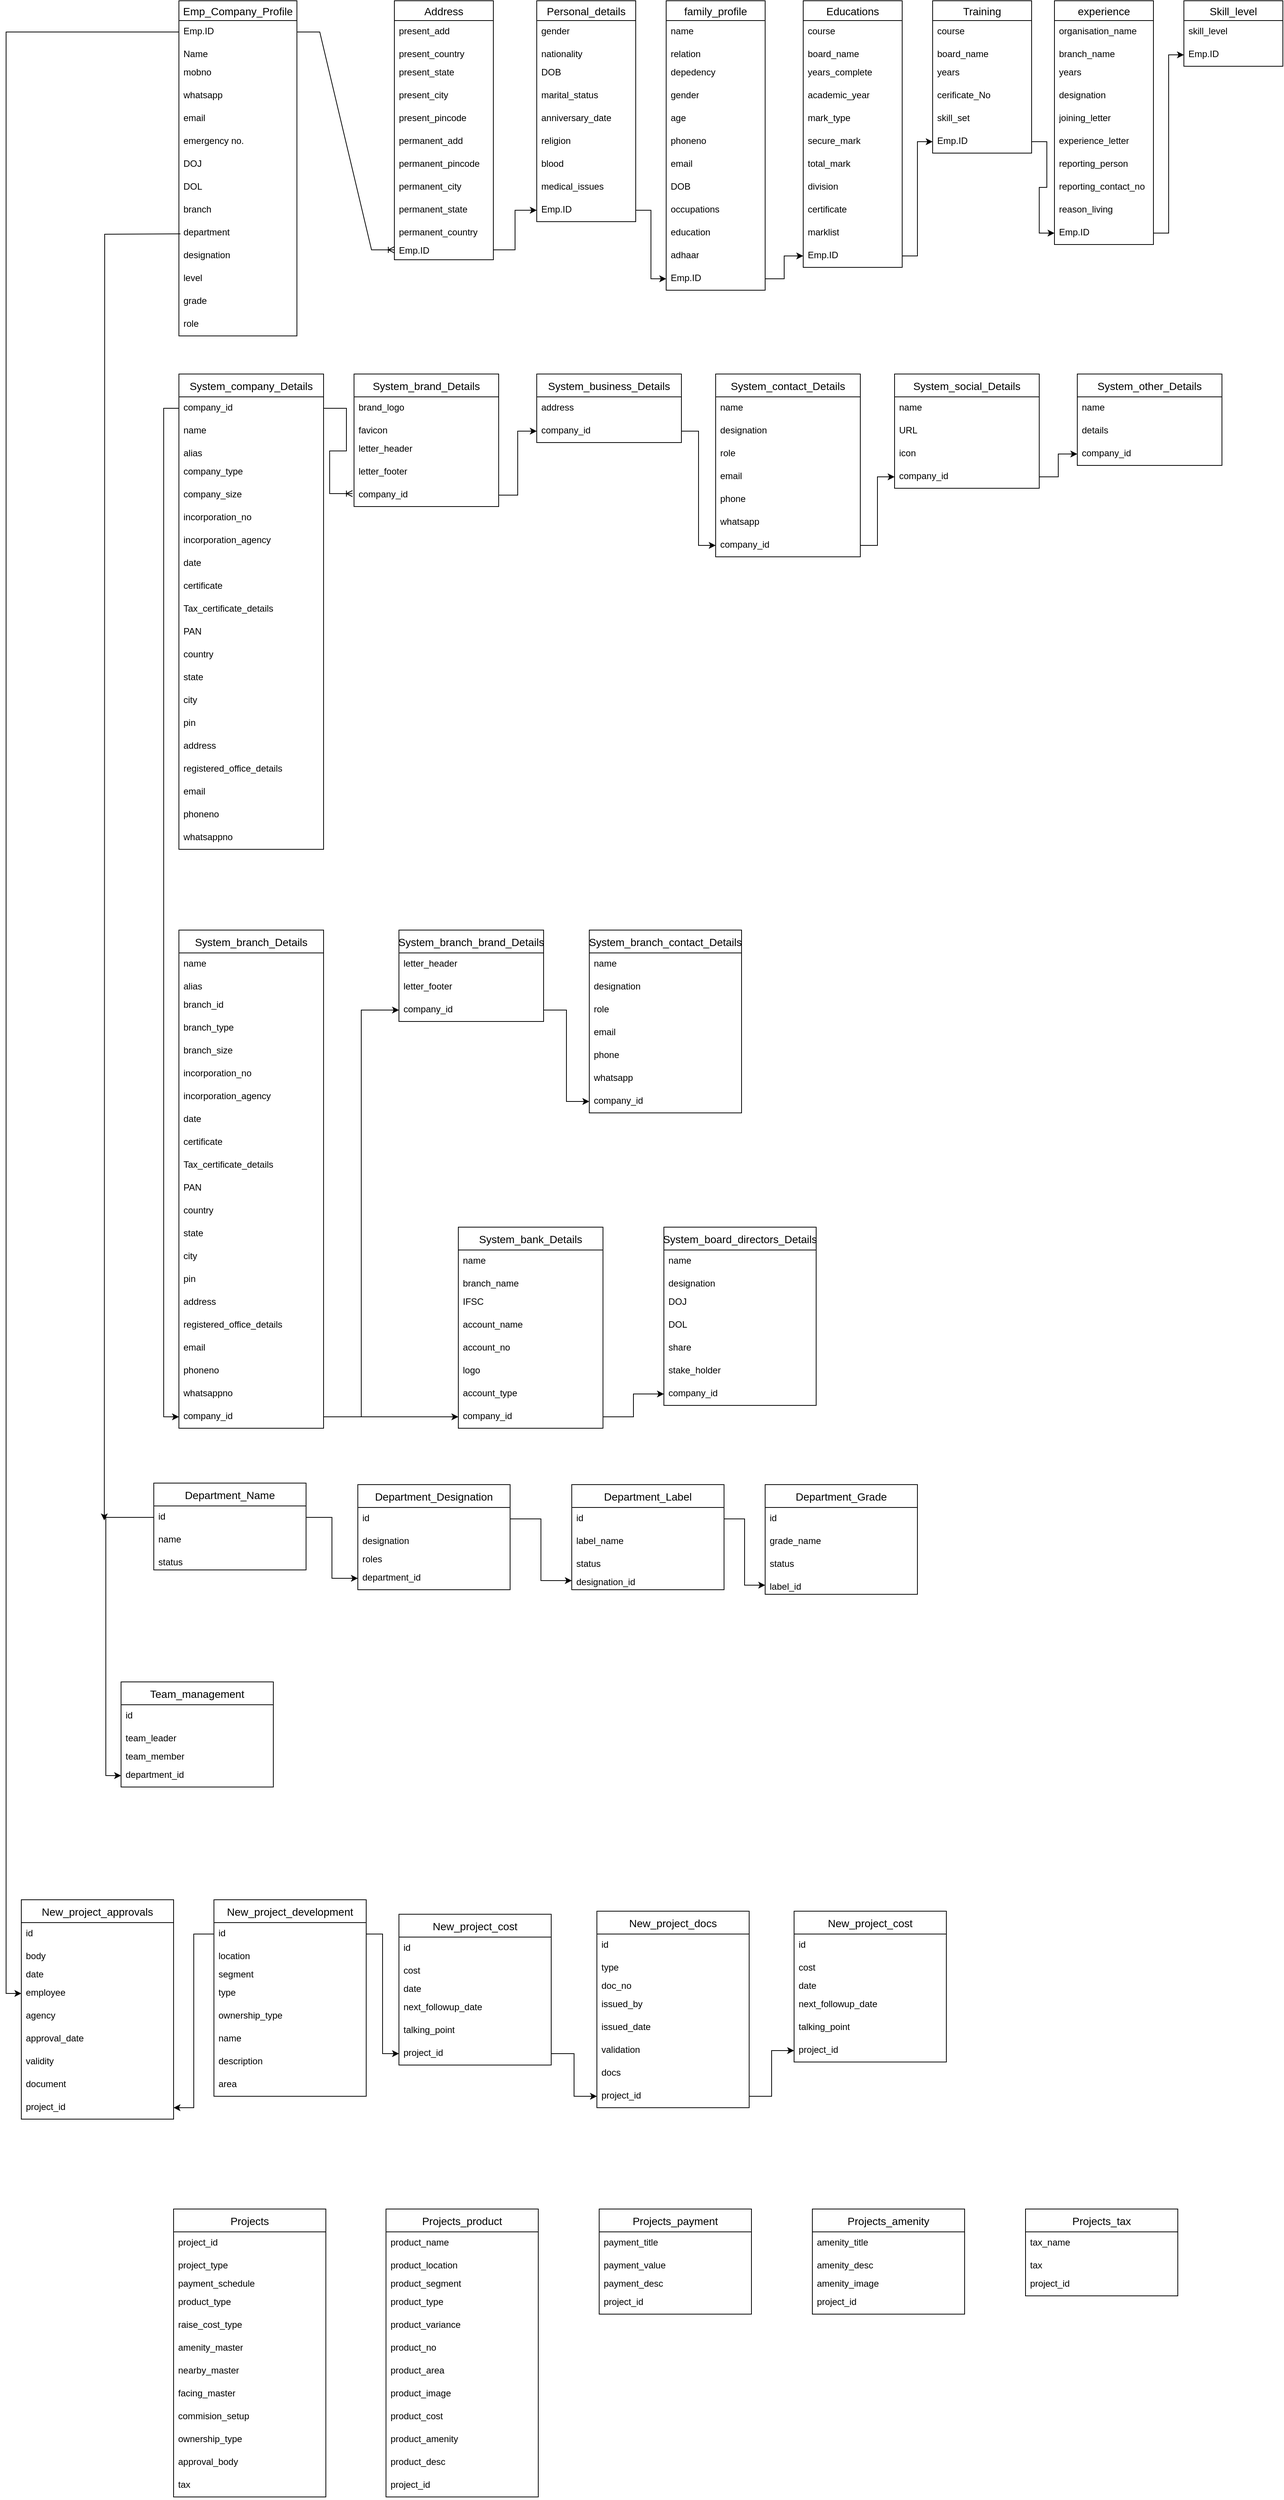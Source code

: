 <mxfile version="24.4.13" type="device">
  <diagram name="Page-1" id="tvAXI1hyVoKwi8Cr2872">
    <mxGraphModel dx="1668" dy="1342" grid="0" gridSize="10" guides="1" tooltips="1" connect="1" arrows="1" fold="1" page="0" pageScale="1" pageWidth="850" pageHeight="1100" math="0" shadow="0">
      <root>
        <mxCell id="0" />
        <mxCell id="1" parent="0" />
        <mxCell id="o_qiAfEK-X4W-5gXMjXQ-1" value="Emp_Company_Profile" style="swimlane;fontStyle=0;childLayout=stackLayout;horizontal=1;startSize=26;horizontalStack=0;resizeParent=1;resizeParentMax=0;resizeLast=0;collapsible=1;marginBottom=0;align=center;fontSize=14;" parent="1" vertex="1">
          <mxGeometry x="-280" y="-270" width="155" height="440" as="geometry" />
        </mxCell>
        <mxCell id="o_qiAfEK-X4W-5gXMjXQ-2" value="Emp.ID" style="text;strokeColor=none;fillColor=none;spacingLeft=4;spacingRight=4;overflow=hidden;rotatable=0;points=[[0,0.5],[1,0.5]];portConstraint=eastwest;fontSize=12;whiteSpace=wrap;html=1;" parent="o_qiAfEK-X4W-5gXMjXQ-1" vertex="1">
          <mxGeometry y="26" width="155" height="30" as="geometry" />
        </mxCell>
        <mxCell id="o_qiAfEK-X4W-5gXMjXQ-3" value="Name" style="text;strokeColor=none;fillColor=none;spacingLeft=4;spacingRight=4;overflow=hidden;rotatable=0;points=[[0,0.5],[1,0.5]];portConstraint=eastwest;fontSize=12;whiteSpace=wrap;html=1;" parent="o_qiAfEK-X4W-5gXMjXQ-1" vertex="1">
          <mxGeometry y="56" width="155" height="24" as="geometry" />
        </mxCell>
        <mxCell id="o_qiAfEK-X4W-5gXMjXQ-4" value="mobno" style="text;strokeColor=none;fillColor=none;spacingLeft=4;spacingRight=4;overflow=hidden;rotatable=0;points=[[0,0.5],[1,0.5]];portConstraint=eastwest;fontSize=12;whiteSpace=wrap;html=1;" parent="o_qiAfEK-X4W-5gXMjXQ-1" vertex="1">
          <mxGeometry y="80" width="155" height="30" as="geometry" />
        </mxCell>
        <mxCell id="o_qiAfEK-X4W-5gXMjXQ-5" value="whatsapp" style="text;strokeColor=none;fillColor=none;spacingLeft=4;spacingRight=4;overflow=hidden;rotatable=0;points=[[0,0.5],[1,0.5]];portConstraint=eastwest;fontSize=12;whiteSpace=wrap;html=1;" parent="o_qiAfEK-X4W-5gXMjXQ-1" vertex="1">
          <mxGeometry y="110" width="155" height="30" as="geometry" />
        </mxCell>
        <mxCell id="o_qiAfEK-X4W-5gXMjXQ-6" value="email" style="text;strokeColor=none;fillColor=none;spacingLeft=4;spacingRight=4;overflow=hidden;rotatable=0;points=[[0,0.5],[1,0.5]];portConstraint=eastwest;fontSize=12;whiteSpace=wrap;html=1;" parent="o_qiAfEK-X4W-5gXMjXQ-1" vertex="1">
          <mxGeometry y="140" width="155" height="30" as="geometry" />
        </mxCell>
        <mxCell id="o_qiAfEK-X4W-5gXMjXQ-7" value="emergency no." style="text;strokeColor=none;fillColor=none;spacingLeft=4;spacingRight=4;overflow=hidden;rotatable=0;points=[[0,0.5],[1,0.5]];portConstraint=eastwest;fontSize=12;whiteSpace=wrap;html=1;" parent="o_qiAfEK-X4W-5gXMjXQ-1" vertex="1">
          <mxGeometry y="170" width="155" height="30" as="geometry" />
        </mxCell>
        <mxCell id="o_qiAfEK-X4W-5gXMjXQ-8" value="DOJ" style="text;strokeColor=none;fillColor=none;spacingLeft=4;spacingRight=4;overflow=hidden;rotatable=0;points=[[0,0.5],[1,0.5]];portConstraint=eastwest;fontSize=12;whiteSpace=wrap;html=1;" parent="o_qiAfEK-X4W-5gXMjXQ-1" vertex="1">
          <mxGeometry y="200" width="155" height="30" as="geometry" />
        </mxCell>
        <mxCell id="o_qiAfEK-X4W-5gXMjXQ-9" value="DOL" style="text;strokeColor=none;fillColor=none;spacingLeft=4;spacingRight=4;overflow=hidden;rotatable=0;points=[[0,0.5],[1,0.5]];portConstraint=eastwest;fontSize=12;whiteSpace=wrap;html=1;" parent="o_qiAfEK-X4W-5gXMjXQ-1" vertex="1">
          <mxGeometry y="230" width="155" height="30" as="geometry" />
        </mxCell>
        <mxCell id="o_qiAfEK-X4W-5gXMjXQ-10" value="branch" style="text;strokeColor=none;fillColor=none;spacingLeft=4;spacingRight=4;overflow=hidden;rotatable=0;points=[[0,0.5],[1,0.5]];portConstraint=eastwest;fontSize=12;whiteSpace=wrap;html=1;" parent="o_qiAfEK-X4W-5gXMjXQ-1" vertex="1">
          <mxGeometry y="260" width="155" height="30" as="geometry" />
        </mxCell>
        <mxCell id="o_qiAfEK-X4W-5gXMjXQ-11" value="department" style="text;strokeColor=none;fillColor=none;spacingLeft=4;spacingRight=4;overflow=hidden;rotatable=0;points=[[0,0.5],[1,0.5]];portConstraint=eastwest;fontSize=12;whiteSpace=wrap;html=1;" parent="o_qiAfEK-X4W-5gXMjXQ-1" vertex="1">
          <mxGeometry y="290" width="155" height="30" as="geometry" />
        </mxCell>
        <mxCell id="o_qiAfEK-X4W-5gXMjXQ-12" value="designation" style="text;strokeColor=none;fillColor=none;spacingLeft=4;spacingRight=4;overflow=hidden;rotatable=0;points=[[0,0.5],[1,0.5]];portConstraint=eastwest;fontSize=12;whiteSpace=wrap;html=1;" parent="o_qiAfEK-X4W-5gXMjXQ-1" vertex="1">
          <mxGeometry y="320" width="155" height="30" as="geometry" />
        </mxCell>
        <mxCell id="o_qiAfEK-X4W-5gXMjXQ-13" value="level" style="text;strokeColor=none;fillColor=none;spacingLeft=4;spacingRight=4;overflow=hidden;rotatable=0;points=[[0,0.5],[1,0.5]];portConstraint=eastwest;fontSize=12;whiteSpace=wrap;html=1;" parent="o_qiAfEK-X4W-5gXMjXQ-1" vertex="1">
          <mxGeometry y="350" width="155" height="30" as="geometry" />
        </mxCell>
        <mxCell id="o_qiAfEK-X4W-5gXMjXQ-14" value="grade" style="text;strokeColor=none;fillColor=none;spacingLeft=4;spacingRight=4;overflow=hidden;rotatable=0;points=[[0,0.5],[1,0.5]];portConstraint=eastwest;fontSize=12;whiteSpace=wrap;html=1;" parent="o_qiAfEK-X4W-5gXMjXQ-1" vertex="1">
          <mxGeometry y="380" width="155" height="30" as="geometry" />
        </mxCell>
        <mxCell id="o_qiAfEK-X4W-5gXMjXQ-15" value="role" style="text;strokeColor=none;fillColor=none;spacingLeft=4;spacingRight=4;overflow=hidden;rotatable=0;points=[[0,0.5],[1,0.5]];portConstraint=eastwest;fontSize=12;whiteSpace=wrap;html=1;" parent="o_qiAfEK-X4W-5gXMjXQ-1" vertex="1">
          <mxGeometry y="410" width="155" height="30" as="geometry" />
        </mxCell>
        <mxCell id="o_qiAfEK-X4W-5gXMjXQ-16" value="Address" style="swimlane;fontStyle=0;childLayout=stackLayout;horizontal=1;startSize=26;horizontalStack=0;resizeParent=1;resizeParentMax=0;resizeLast=0;collapsible=1;marginBottom=0;align=center;fontSize=14;" parent="1" vertex="1">
          <mxGeometry x="3" y="-270" width="130" height="340" as="geometry" />
        </mxCell>
        <mxCell id="o_qiAfEK-X4W-5gXMjXQ-17" value="present_add" style="text;strokeColor=none;fillColor=none;spacingLeft=4;spacingRight=4;overflow=hidden;rotatable=0;points=[[0,0.5],[1,0.5]];portConstraint=eastwest;fontSize=12;whiteSpace=wrap;html=1;" parent="o_qiAfEK-X4W-5gXMjXQ-16" vertex="1">
          <mxGeometry y="26" width="130" height="30" as="geometry" />
        </mxCell>
        <mxCell id="o_qiAfEK-X4W-5gXMjXQ-18" value="present_country" style="text;strokeColor=none;fillColor=none;spacingLeft=4;spacingRight=4;overflow=hidden;rotatable=0;points=[[0,0.5],[1,0.5]];portConstraint=eastwest;fontSize=12;whiteSpace=wrap;html=1;" parent="o_qiAfEK-X4W-5gXMjXQ-16" vertex="1">
          <mxGeometry y="56" width="130" height="24" as="geometry" />
        </mxCell>
        <mxCell id="o_qiAfEK-X4W-5gXMjXQ-19" value="present_state" style="text;strokeColor=none;fillColor=none;spacingLeft=4;spacingRight=4;overflow=hidden;rotatable=0;points=[[0,0.5],[1,0.5]];portConstraint=eastwest;fontSize=12;whiteSpace=wrap;html=1;" parent="o_qiAfEK-X4W-5gXMjXQ-16" vertex="1">
          <mxGeometry y="80" width="130" height="30" as="geometry" />
        </mxCell>
        <mxCell id="o_qiAfEK-X4W-5gXMjXQ-20" value="present_city" style="text;strokeColor=none;fillColor=none;spacingLeft=4;spacingRight=4;overflow=hidden;rotatable=0;points=[[0,0.5],[1,0.5]];portConstraint=eastwest;fontSize=12;whiteSpace=wrap;html=1;" parent="o_qiAfEK-X4W-5gXMjXQ-16" vertex="1">
          <mxGeometry y="110" width="130" height="30" as="geometry" />
        </mxCell>
        <mxCell id="o_qiAfEK-X4W-5gXMjXQ-21" value="present_pincode" style="text;strokeColor=none;fillColor=none;spacingLeft=4;spacingRight=4;overflow=hidden;rotatable=0;points=[[0,0.5],[1,0.5]];portConstraint=eastwest;fontSize=12;whiteSpace=wrap;html=1;" parent="o_qiAfEK-X4W-5gXMjXQ-16" vertex="1">
          <mxGeometry y="140" width="130" height="30" as="geometry" />
        </mxCell>
        <mxCell id="o_qiAfEK-X4W-5gXMjXQ-45" value="permanent_add" style="text;strokeColor=none;fillColor=none;spacingLeft=4;spacingRight=4;overflow=hidden;rotatable=0;points=[[0,0.5],[1,0.5]];portConstraint=eastwest;fontSize=12;whiteSpace=wrap;html=1;" parent="o_qiAfEK-X4W-5gXMjXQ-16" vertex="1">
          <mxGeometry y="170" width="130" height="30" as="geometry" />
        </mxCell>
        <mxCell id="o_qiAfEK-X4W-5gXMjXQ-49" value="permanent_pincode" style="text;strokeColor=none;fillColor=none;spacingLeft=4;spacingRight=4;overflow=hidden;rotatable=0;points=[[0,0.5],[1,0.5]];portConstraint=eastwest;fontSize=12;whiteSpace=wrap;html=1;" parent="o_qiAfEK-X4W-5gXMjXQ-16" vertex="1">
          <mxGeometry y="200" width="130" height="30" as="geometry" />
        </mxCell>
        <mxCell id="o_qiAfEK-X4W-5gXMjXQ-48" value="permanent_city" style="text;strokeColor=none;fillColor=none;spacingLeft=4;spacingRight=4;overflow=hidden;rotatable=0;points=[[0,0.5],[1,0.5]];portConstraint=eastwest;fontSize=12;whiteSpace=wrap;html=1;" parent="o_qiAfEK-X4W-5gXMjXQ-16" vertex="1">
          <mxGeometry y="230" width="130" height="30" as="geometry" />
        </mxCell>
        <mxCell id="o_qiAfEK-X4W-5gXMjXQ-47" value="permanent_state" style="text;strokeColor=none;fillColor=none;spacingLeft=4;spacingRight=4;overflow=hidden;rotatable=0;points=[[0,0.5],[1,0.5]];portConstraint=eastwest;fontSize=12;whiteSpace=wrap;html=1;" parent="o_qiAfEK-X4W-5gXMjXQ-16" vertex="1">
          <mxGeometry y="260" width="130" height="30" as="geometry" />
        </mxCell>
        <mxCell id="o_qiAfEK-X4W-5gXMjXQ-46" value="permanent_country" style="text;strokeColor=none;fillColor=none;spacingLeft=4;spacingRight=4;overflow=hidden;rotatable=0;points=[[0,0.5],[1,0.5]];portConstraint=eastwest;fontSize=12;whiteSpace=wrap;html=1;" parent="o_qiAfEK-X4W-5gXMjXQ-16" vertex="1">
          <mxGeometry y="290" width="130" height="24" as="geometry" />
        </mxCell>
        <mxCell id="o_qiAfEK-X4W-5gXMjXQ-50" value="Emp.ID" style="text;strokeColor=none;fillColor=none;spacingLeft=4;spacingRight=4;overflow=hidden;rotatable=0;points=[[0,0.5],[1,0.5]];portConstraint=eastwest;fontSize=12;whiteSpace=wrap;html=1;" parent="o_qiAfEK-X4W-5gXMjXQ-16" vertex="1">
          <mxGeometry y="314" width="130" height="26" as="geometry" />
        </mxCell>
        <mxCell id="o_qiAfEK-X4W-5gXMjXQ-32" value="Personal_details" style="swimlane;fontStyle=0;childLayout=stackLayout;horizontal=1;startSize=26;horizontalStack=0;resizeParent=1;resizeParentMax=0;resizeLast=0;collapsible=1;marginBottom=0;align=center;fontSize=14;" parent="1" vertex="1">
          <mxGeometry x="190" y="-270" width="130" height="290" as="geometry" />
        </mxCell>
        <mxCell id="o_qiAfEK-X4W-5gXMjXQ-33" value="gender" style="text;strokeColor=none;fillColor=none;spacingLeft=4;spacingRight=4;overflow=hidden;rotatable=0;points=[[0,0.5],[1,0.5]];portConstraint=eastwest;fontSize=12;whiteSpace=wrap;html=1;" parent="o_qiAfEK-X4W-5gXMjXQ-32" vertex="1">
          <mxGeometry y="26" width="130" height="30" as="geometry" />
        </mxCell>
        <mxCell id="o_qiAfEK-X4W-5gXMjXQ-34" value="nationality" style="text;strokeColor=none;fillColor=none;spacingLeft=4;spacingRight=4;overflow=hidden;rotatable=0;points=[[0,0.5],[1,0.5]];portConstraint=eastwest;fontSize=12;whiteSpace=wrap;html=1;" parent="o_qiAfEK-X4W-5gXMjXQ-32" vertex="1">
          <mxGeometry y="56" width="130" height="24" as="geometry" />
        </mxCell>
        <mxCell id="o_qiAfEK-X4W-5gXMjXQ-35" value="DOB" style="text;strokeColor=none;fillColor=none;spacingLeft=4;spacingRight=4;overflow=hidden;rotatable=0;points=[[0,0.5],[1,0.5]];portConstraint=eastwest;fontSize=12;whiteSpace=wrap;html=1;" parent="o_qiAfEK-X4W-5gXMjXQ-32" vertex="1">
          <mxGeometry y="80" width="130" height="30" as="geometry" />
        </mxCell>
        <mxCell id="o_qiAfEK-X4W-5gXMjXQ-36" value="marital_status" style="text;strokeColor=none;fillColor=none;spacingLeft=4;spacingRight=4;overflow=hidden;rotatable=0;points=[[0,0.5],[1,0.5]];portConstraint=eastwest;fontSize=12;whiteSpace=wrap;html=1;" parent="o_qiAfEK-X4W-5gXMjXQ-32" vertex="1">
          <mxGeometry y="110" width="130" height="30" as="geometry" />
        </mxCell>
        <mxCell id="o_qiAfEK-X4W-5gXMjXQ-37" value="anniversary_date" style="text;strokeColor=none;fillColor=none;spacingLeft=4;spacingRight=4;overflow=hidden;rotatable=0;points=[[0,0.5],[1,0.5]];portConstraint=eastwest;fontSize=12;whiteSpace=wrap;html=1;" parent="o_qiAfEK-X4W-5gXMjXQ-32" vertex="1">
          <mxGeometry y="140" width="130" height="30" as="geometry" />
        </mxCell>
        <mxCell id="o_qiAfEK-X4W-5gXMjXQ-39" value="religion" style="text;strokeColor=none;fillColor=none;spacingLeft=4;spacingRight=4;overflow=hidden;rotatable=0;points=[[0,0.5],[1,0.5]];portConstraint=eastwest;fontSize=12;whiteSpace=wrap;html=1;" parent="o_qiAfEK-X4W-5gXMjXQ-32" vertex="1">
          <mxGeometry y="170" width="130" height="30" as="geometry" />
        </mxCell>
        <mxCell id="o_qiAfEK-X4W-5gXMjXQ-51" value="blood" style="text;strokeColor=none;fillColor=none;spacingLeft=4;spacingRight=4;overflow=hidden;rotatable=0;points=[[0,0.5],[1,0.5]];portConstraint=eastwest;fontSize=12;whiteSpace=wrap;html=1;" parent="o_qiAfEK-X4W-5gXMjXQ-32" vertex="1">
          <mxGeometry y="200" width="130" height="30" as="geometry" />
        </mxCell>
        <mxCell id="o_qiAfEK-X4W-5gXMjXQ-52" value="medical_issues" style="text;strokeColor=none;fillColor=none;spacingLeft=4;spacingRight=4;overflow=hidden;rotatable=0;points=[[0,0.5],[1,0.5]];portConstraint=eastwest;fontSize=12;whiteSpace=wrap;html=1;" parent="o_qiAfEK-X4W-5gXMjXQ-32" vertex="1">
          <mxGeometry y="230" width="130" height="30" as="geometry" />
        </mxCell>
        <mxCell id="o_qiAfEK-X4W-5gXMjXQ-53" value="Emp.ID" style="text;strokeColor=none;fillColor=none;spacingLeft=4;spacingRight=4;overflow=hidden;rotatable=0;points=[[0,0.5],[1,0.5]];portConstraint=eastwest;fontSize=12;whiteSpace=wrap;html=1;" parent="o_qiAfEK-X4W-5gXMjXQ-32" vertex="1">
          <mxGeometry y="260" width="130" height="30" as="geometry" />
        </mxCell>
        <mxCell id="o_qiAfEK-X4W-5gXMjXQ-55" value="Educations" style="swimlane;fontStyle=0;childLayout=stackLayout;horizontal=1;startSize=26;horizontalStack=0;resizeParent=1;resizeParentMax=0;resizeLast=0;collapsible=1;marginBottom=0;align=center;fontSize=14;" parent="1" vertex="1">
          <mxGeometry x="540" y="-270" width="130" height="350" as="geometry" />
        </mxCell>
        <mxCell id="o_qiAfEK-X4W-5gXMjXQ-56" value="course" style="text;strokeColor=none;fillColor=none;spacingLeft=4;spacingRight=4;overflow=hidden;rotatable=0;points=[[0,0.5],[1,0.5]];portConstraint=eastwest;fontSize=12;whiteSpace=wrap;html=1;" parent="o_qiAfEK-X4W-5gXMjXQ-55" vertex="1">
          <mxGeometry y="26" width="130" height="30" as="geometry" />
        </mxCell>
        <mxCell id="o_qiAfEK-X4W-5gXMjXQ-57" value="board_name" style="text;strokeColor=none;fillColor=none;spacingLeft=4;spacingRight=4;overflow=hidden;rotatable=0;points=[[0,0.5],[1,0.5]];portConstraint=eastwest;fontSize=12;whiteSpace=wrap;html=1;" parent="o_qiAfEK-X4W-5gXMjXQ-55" vertex="1">
          <mxGeometry y="56" width="130" height="24" as="geometry" />
        </mxCell>
        <mxCell id="o_qiAfEK-X4W-5gXMjXQ-58" value="years_complete" style="text;strokeColor=none;fillColor=none;spacingLeft=4;spacingRight=4;overflow=hidden;rotatable=0;points=[[0,0.5],[1,0.5]];portConstraint=eastwest;fontSize=12;whiteSpace=wrap;html=1;" parent="o_qiAfEK-X4W-5gXMjXQ-55" vertex="1">
          <mxGeometry y="80" width="130" height="30" as="geometry" />
        </mxCell>
        <mxCell id="o_qiAfEK-X4W-5gXMjXQ-59" value="academic_year" style="text;strokeColor=none;fillColor=none;spacingLeft=4;spacingRight=4;overflow=hidden;rotatable=0;points=[[0,0.5],[1,0.5]];portConstraint=eastwest;fontSize=12;whiteSpace=wrap;html=1;" parent="o_qiAfEK-X4W-5gXMjXQ-55" vertex="1">
          <mxGeometry y="110" width="130" height="30" as="geometry" />
        </mxCell>
        <mxCell id="o_qiAfEK-X4W-5gXMjXQ-60" value="mark_type" style="text;strokeColor=none;fillColor=none;spacingLeft=4;spacingRight=4;overflow=hidden;rotatable=0;points=[[0,0.5],[1,0.5]];portConstraint=eastwest;fontSize=12;whiteSpace=wrap;html=1;" parent="o_qiAfEK-X4W-5gXMjXQ-55" vertex="1">
          <mxGeometry y="140" width="130" height="30" as="geometry" />
        </mxCell>
        <mxCell id="o_qiAfEK-X4W-5gXMjXQ-61" value="secure_mark" style="text;strokeColor=none;fillColor=none;spacingLeft=4;spacingRight=4;overflow=hidden;rotatable=0;points=[[0,0.5],[1,0.5]];portConstraint=eastwest;fontSize=12;whiteSpace=wrap;html=1;" parent="o_qiAfEK-X4W-5gXMjXQ-55" vertex="1">
          <mxGeometry y="170" width="130" height="30" as="geometry" />
        </mxCell>
        <mxCell id="o_qiAfEK-X4W-5gXMjXQ-62" value="total_mark" style="text;strokeColor=none;fillColor=none;spacingLeft=4;spacingRight=4;overflow=hidden;rotatable=0;points=[[0,0.5],[1,0.5]];portConstraint=eastwest;fontSize=12;whiteSpace=wrap;html=1;" parent="o_qiAfEK-X4W-5gXMjXQ-55" vertex="1">
          <mxGeometry y="200" width="130" height="30" as="geometry" />
        </mxCell>
        <mxCell id="o_qiAfEK-X4W-5gXMjXQ-63" value="division" style="text;strokeColor=none;fillColor=none;spacingLeft=4;spacingRight=4;overflow=hidden;rotatable=0;points=[[0,0.5],[1,0.5]];portConstraint=eastwest;fontSize=12;whiteSpace=wrap;html=1;" parent="o_qiAfEK-X4W-5gXMjXQ-55" vertex="1">
          <mxGeometry y="230" width="130" height="30" as="geometry" />
        </mxCell>
        <mxCell id="o_qiAfEK-X4W-5gXMjXQ-64" value="certificate" style="text;strokeColor=none;fillColor=none;spacingLeft=4;spacingRight=4;overflow=hidden;rotatable=0;points=[[0,0.5],[1,0.5]];portConstraint=eastwest;fontSize=12;whiteSpace=wrap;html=1;" parent="o_qiAfEK-X4W-5gXMjXQ-55" vertex="1">
          <mxGeometry y="260" width="130" height="30" as="geometry" />
        </mxCell>
        <mxCell id="o_qiAfEK-X4W-5gXMjXQ-89" value="marklist" style="text;strokeColor=none;fillColor=none;spacingLeft=4;spacingRight=4;overflow=hidden;rotatable=0;points=[[0,0.5],[1,0.5]];portConstraint=eastwest;fontSize=12;whiteSpace=wrap;html=1;" parent="o_qiAfEK-X4W-5gXMjXQ-55" vertex="1">
          <mxGeometry y="290" width="130" height="30" as="geometry" />
        </mxCell>
        <mxCell id="o_qiAfEK-X4W-5gXMjXQ-90" value="Emp.ID" style="text;strokeColor=none;fillColor=none;spacingLeft=4;spacingRight=4;overflow=hidden;rotatable=0;points=[[0,0.5],[1,0.5]];portConstraint=eastwest;fontSize=12;whiteSpace=wrap;html=1;" parent="o_qiAfEK-X4W-5gXMjXQ-55" vertex="1">
          <mxGeometry y="320" width="130" height="30" as="geometry" />
        </mxCell>
        <mxCell id="o_qiAfEK-X4W-5gXMjXQ-65" value="family_profile" style="swimlane;fontStyle=0;childLayout=stackLayout;horizontal=1;startSize=26;horizontalStack=0;resizeParent=1;resizeParentMax=0;resizeLast=0;collapsible=1;marginBottom=0;align=center;fontSize=14;" parent="1" vertex="1">
          <mxGeometry x="360" y="-270" width="130" height="380" as="geometry" />
        </mxCell>
        <mxCell id="o_qiAfEK-X4W-5gXMjXQ-66" value="name&lt;span style=&quot;white-space: pre;&quot;&gt;&#x9;&lt;/span&gt;" style="text;strokeColor=none;fillColor=none;spacingLeft=4;spacingRight=4;overflow=hidden;rotatable=0;points=[[0,0.5],[1,0.5]];portConstraint=eastwest;fontSize=12;whiteSpace=wrap;html=1;" parent="o_qiAfEK-X4W-5gXMjXQ-65" vertex="1">
          <mxGeometry y="26" width="130" height="30" as="geometry" />
        </mxCell>
        <mxCell id="o_qiAfEK-X4W-5gXMjXQ-67" value="relation" style="text;strokeColor=none;fillColor=none;spacingLeft=4;spacingRight=4;overflow=hidden;rotatable=0;points=[[0,0.5],[1,0.5]];portConstraint=eastwest;fontSize=12;whiteSpace=wrap;html=1;" parent="o_qiAfEK-X4W-5gXMjXQ-65" vertex="1">
          <mxGeometry y="56" width="130" height="24" as="geometry" />
        </mxCell>
        <mxCell id="o_qiAfEK-X4W-5gXMjXQ-68" value="depedency" style="text;strokeColor=none;fillColor=none;spacingLeft=4;spacingRight=4;overflow=hidden;rotatable=0;points=[[0,0.5],[1,0.5]];portConstraint=eastwest;fontSize=12;whiteSpace=wrap;html=1;" parent="o_qiAfEK-X4W-5gXMjXQ-65" vertex="1">
          <mxGeometry y="80" width="130" height="30" as="geometry" />
        </mxCell>
        <mxCell id="o_qiAfEK-X4W-5gXMjXQ-69" value="gender" style="text;strokeColor=none;fillColor=none;spacingLeft=4;spacingRight=4;overflow=hidden;rotatable=0;points=[[0,0.5],[1,0.5]];portConstraint=eastwest;fontSize=12;whiteSpace=wrap;html=1;" parent="o_qiAfEK-X4W-5gXMjXQ-65" vertex="1">
          <mxGeometry y="110" width="130" height="30" as="geometry" />
        </mxCell>
        <mxCell id="o_qiAfEK-X4W-5gXMjXQ-70" value="age" style="text;strokeColor=none;fillColor=none;spacingLeft=4;spacingRight=4;overflow=hidden;rotatable=0;points=[[0,0.5],[1,0.5]];portConstraint=eastwest;fontSize=12;whiteSpace=wrap;html=1;" parent="o_qiAfEK-X4W-5gXMjXQ-65" vertex="1">
          <mxGeometry y="140" width="130" height="30" as="geometry" />
        </mxCell>
        <mxCell id="o_qiAfEK-X4W-5gXMjXQ-71" value="phoneno" style="text;strokeColor=none;fillColor=none;spacingLeft=4;spacingRight=4;overflow=hidden;rotatable=0;points=[[0,0.5],[1,0.5]];portConstraint=eastwest;fontSize=12;whiteSpace=wrap;html=1;" parent="o_qiAfEK-X4W-5gXMjXQ-65" vertex="1">
          <mxGeometry y="170" width="130" height="30" as="geometry" />
        </mxCell>
        <mxCell id="o_qiAfEK-X4W-5gXMjXQ-72" value="email" style="text;strokeColor=none;fillColor=none;spacingLeft=4;spacingRight=4;overflow=hidden;rotatable=0;points=[[0,0.5],[1,0.5]];portConstraint=eastwest;fontSize=12;whiteSpace=wrap;html=1;" parent="o_qiAfEK-X4W-5gXMjXQ-65" vertex="1">
          <mxGeometry y="200" width="130" height="30" as="geometry" />
        </mxCell>
        <mxCell id="o_qiAfEK-X4W-5gXMjXQ-73" value="DOB" style="text;strokeColor=none;fillColor=none;spacingLeft=4;spacingRight=4;overflow=hidden;rotatable=0;points=[[0,0.5],[1,0.5]];portConstraint=eastwest;fontSize=12;whiteSpace=wrap;html=1;" parent="o_qiAfEK-X4W-5gXMjXQ-65" vertex="1">
          <mxGeometry y="230" width="130" height="30" as="geometry" />
        </mxCell>
        <mxCell id="o_qiAfEK-X4W-5gXMjXQ-74" value="occupations" style="text;strokeColor=none;fillColor=none;spacingLeft=4;spacingRight=4;overflow=hidden;rotatable=0;points=[[0,0.5],[1,0.5]];portConstraint=eastwest;fontSize=12;whiteSpace=wrap;html=1;" parent="o_qiAfEK-X4W-5gXMjXQ-65" vertex="1">
          <mxGeometry y="260" width="130" height="30" as="geometry" />
        </mxCell>
        <mxCell id="o_qiAfEK-X4W-5gXMjXQ-86" value="education" style="text;strokeColor=none;fillColor=none;spacingLeft=4;spacingRight=4;overflow=hidden;rotatable=0;points=[[0,0.5],[1,0.5]];portConstraint=eastwest;fontSize=12;whiteSpace=wrap;html=1;" parent="o_qiAfEK-X4W-5gXMjXQ-65" vertex="1">
          <mxGeometry y="290" width="130" height="30" as="geometry" />
        </mxCell>
        <mxCell id="o_qiAfEK-X4W-5gXMjXQ-87" value="adhaar" style="text;strokeColor=none;fillColor=none;spacingLeft=4;spacingRight=4;overflow=hidden;rotatable=0;points=[[0,0.5],[1,0.5]];portConstraint=eastwest;fontSize=12;whiteSpace=wrap;html=1;" parent="o_qiAfEK-X4W-5gXMjXQ-65" vertex="1">
          <mxGeometry y="320" width="130" height="30" as="geometry" />
        </mxCell>
        <mxCell id="o_qiAfEK-X4W-5gXMjXQ-88" value="Emp.ID" style="text;strokeColor=none;fillColor=none;spacingLeft=4;spacingRight=4;overflow=hidden;rotatable=0;points=[[0,0.5],[1,0.5]];portConstraint=eastwest;fontSize=12;whiteSpace=wrap;html=1;" parent="o_qiAfEK-X4W-5gXMjXQ-65" vertex="1">
          <mxGeometry y="350" width="130" height="30" as="geometry" />
        </mxCell>
        <mxCell id="o_qiAfEK-X4W-5gXMjXQ-75" value="System_company_Details" style="swimlane;fontStyle=0;childLayout=stackLayout;horizontal=1;startSize=30;horizontalStack=0;resizeParent=1;resizeParentMax=0;resizeLast=0;collapsible=1;marginBottom=0;align=center;fontSize=14;" parent="1" vertex="1">
          <mxGeometry x="-280" y="220" width="190" height="624" as="geometry" />
        </mxCell>
        <mxCell id="o_qiAfEK-X4W-5gXMjXQ-78" value="company_id" style="text;strokeColor=none;fillColor=none;spacingLeft=4;spacingRight=4;overflow=hidden;rotatable=0;points=[[0,0.5],[1,0.5]];portConstraint=eastwest;fontSize=12;whiteSpace=wrap;html=1;" parent="o_qiAfEK-X4W-5gXMjXQ-75" vertex="1">
          <mxGeometry y="30" width="190" height="30" as="geometry" />
        </mxCell>
        <mxCell id="o_qiAfEK-X4W-5gXMjXQ-76" value="name&lt;br&gt;&lt;br&gt;" style="text;strokeColor=none;fillColor=none;spacingLeft=4;spacingRight=4;overflow=hidden;rotatable=0;points=[[0,0.5],[1,0.5]];portConstraint=eastwest;fontSize=12;whiteSpace=wrap;html=1;" parent="o_qiAfEK-X4W-5gXMjXQ-75" vertex="1">
          <mxGeometry y="60" width="190" height="30" as="geometry" />
        </mxCell>
        <mxCell id="o_qiAfEK-X4W-5gXMjXQ-77" value="alias" style="text;strokeColor=none;fillColor=none;spacingLeft=4;spacingRight=4;overflow=hidden;rotatable=0;points=[[0,0.5],[1,0.5]];portConstraint=eastwest;fontSize=12;whiteSpace=wrap;html=1;" parent="o_qiAfEK-X4W-5gXMjXQ-75" vertex="1">
          <mxGeometry y="90" width="190" height="24" as="geometry" />
        </mxCell>
        <mxCell id="o_qiAfEK-X4W-5gXMjXQ-79" value="company_type" style="text;strokeColor=none;fillColor=none;spacingLeft=4;spacingRight=4;overflow=hidden;rotatable=0;points=[[0,0.5],[1,0.5]];portConstraint=eastwest;fontSize=12;whiteSpace=wrap;html=1;" parent="o_qiAfEK-X4W-5gXMjXQ-75" vertex="1">
          <mxGeometry y="114" width="190" height="30" as="geometry" />
        </mxCell>
        <mxCell id="o_qiAfEK-X4W-5gXMjXQ-80" value="company_size" style="text;strokeColor=none;fillColor=none;spacingLeft=4;spacingRight=4;overflow=hidden;rotatable=0;points=[[0,0.5],[1,0.5]];portConstraint=eastwest;fontSize=12;whiteSpace=wrap;html=1;" parent="o_qiAfEK-X4W-5gXMjXQ-75" vertex="1">
          <mxGeometry y="144" width="190" height="30" as="geometry" />
        </mxCell>
        <mxCell id="o_qiAfEK-X4W-5gXMjXQ-81" value="incorporation_no" style="text;strokeColor=none;fillColor=none;spacingLeft=4;spacingRight=4;overflow=hidden;rotatable=0;points=[[0,0.5],[1,0.5]];portConstraint=eastwest;fontSize=12;whiteSpace=wrap;html=1;" parent="o_qiAfEK-X4W-5gXMjXQ-75" vertex="1">
          <mxGeometry y="174" width="190" height="30" as="geometry" />
        </mxCell>
        <mxCell id="o_qiAfEK-X4W-5gXMjXQ-82" value="incorporation_agency" style="text;strokeColor=none;fillColor=none;spacingLeft=4;spacingRight=4;overflow=hidden;rotatable=0;points=[[0,0.5],[1,0.5]];portConstraint=eastwest;fontSize=12;whiteSpace=wrap;html=1;" parent="o_qiAfEK-X4W-5gXMjXQ-75" vertex="1">
          <mxGeometry y="204" width="190" height="30" as="geometry" />
        </mxCell>
        <mxCell id="o_qiAfEK-X4W-5gXMjXQ-83" value="date" style="text;strokeColor=none;fillColor=none;spacingLeft=4;spacingRight=4;overflow=hidden;rotatable=0;points=[[0,0.5],[1,0.5]];portConstraint=eastwest;fontSize=12;whiteSpace=wrap;html=1;" parent="o_qiAfEK-X4W-5gXMjXQ-75" vertex="1">
          <mxGeometry y="234" width="190" height="30" as="geometry" />
        </mxCell>
        <mxCell id="o_qiAfEK-X4W-5gXMjXQ-84" value="certificate" style="text;strokeColor=none;fillColor=none;spacingLeft=4;spacingRight=4;overflow=hidden;rotatable=0;points=[[0,0.5],[1,0.5]];portConstraint=eastwest;fontSize=12;whiteSpace=wrap;html=1;" parent="o_qiAfEK-X4W-5gXMjXQ-75" vertex="1">
          <mxGeometry y="264" width="190" height="30" as="geometry" />
        </mxCell>
        <mxCell id="o_qiAfEK-X4W-5gXMjXQ-179" value="Tax_certificate_details" style="text;strokeColor=none;fillColor=none;spacingLeft=4;spacingRight=4;overflow=hidden;rotatable=0;points=[[0,0.5],[1,0.5]];portConstraint=eastwest;fontSize=12;whiteSpace=wrap;html=1;" parent="o_qiAfEK-X4W-5gXMjXQ-75" vertex="1">
          <mxGeometry y="294" width="190" height="30" as="geometry" />
        </mxCell>
        <mxCell id="o_qiAfEK-X4W-5gXMjXQ-180" value="PAN" style="text;strokeColor=none;fillColor=none;spacingLeft=4;spacingRight=4;overflow=hidden;rotatable=0;points=[[0,0.5],[1,0.5]];portConstraint=eastwest;fontSize=12;whiteSpace=wrap;html=1;" parent="o_qiAfEK-X4W-5gXMjXQ-75" vertex="1">
          <mxGeometry y="324" width="190" height="30" as="geometry" />
        </mxCell>
        <mxCell id="o_qiAfEK-X4W-5gXMjXQ-181" value="country" style="text;strokeColor=none;fillColor=none;spacingLeft=4;spacingRight=4;overflow=hidden;rotatable=0;points=[[0,0.5],[1,0.5]];portConstraint=eastwest;fontSize=12;whiteSpace=wrap;html=1;" parent="o_qiAfEK-X4W-5gXMjXQ-75" vertex="1">
          <mxGeometry y="354" width="190" height="30" as="geometry" />
        </mxCell>
        <mxCell id="o_qiAfEK-X4W-5gXMjXQ-182" value="state" style="text;strokeColor=none;fillColor=none;spacingLeft=4;spacingRight=4;overflow=hidden;rotatable=0;points=[[0,0.5],[1,0.5]];portConstraint=eastwest;fontSize=12;whiteSpace=wrap;html=1;" parent="o_qiAfEK-X4W-5gXMjXQ-75" vertex="1">
          <mxGeometry y="384" width="190" height="30" as="geometry" />
        </mxCell>
        <mxCell id="o_qiAfEK-X4W-5gXMjXQ-183" value="city" style="text;strokeColor=none;fillColor=none;spacingLeft=4;spacingRight=4;overflow=hidden;rotatable=0;points=[[0,0.5],[1,0.5]];portConstraint=eastwest;fontSize=12;whiteSpace=wrap;html=1;" parent="o_qiAfEK-X4W-5gXMjXQ-75" vertex="1">
          <mxGeometry y="414" width="190" height="30" as="geometry" />
        </mxCell>
        <mxCell id="o_qiAfEK-X4W-5gXMjXQ-184" value="pin" style="text;strokeColor=none;fillColor=none;spacingLeft=4;spacingRight=4;overflow=hidden;rotatable=0;points=[[0,0.5],[1,0.5]];portConstraint=eastwest;fontSize=12;whiteSpace=wrap;html=1;" parent="o_qiAfEK-X4W-5gXMjXQ-75" vertex="1">
          <mxGeometry y="444" width="190" height="30" as="geometry" />
        </mxCell>
        <mxCell id="o_qiAfEK-X4W-5gXMjXQ-185" value="address" style="text;strokeColor=none;fillColor=none;spacingLeft=4;spacingRight=4;overflow=hidden;rotatable=0;points=[[0,0.5],[1,0.5]];portConstraint=eastwest;fontSize=12;whiteSpace=wrap;html=1;" parent="o_qiAfEK-X4W-5gXMjXQ-75" vertex="1">
          <mxGeometry y="474" width="190" height="30" as="geometry" />
        </mxCell>
        <mxCell id="o_qiAfEK-X4W-5gXMjXQ-186" value="registered_office_details" style="text;strokeColor=none;fillColor=none;spacingLeft=4;spacingRight=4;overflow=hidden;rotatable=0;points=[[0,0.5],[1,0.5]];portConstraint=eastwest;fontSize=12;whiteSpace=wrap;html=1;" parent="o_qiAfEK-X4W-5gXMjXQ-75" vertex="1">
          <mxGeometry y="504" width="190" height="30" as="geometry" />
        </mxCell>
        <mxCell id="o_qiAfEK-X4W-5gXMjXQ-187" value="email" style="text;strokeColor=none;fillColor=none;spacingLeft=4;spacingRight=4;overflow=hidden;rotatable=0;points=[[0,0.5],[1,0.5]];portConstraint=eastwest;fontSize=12;whiteSpace=wrap;html=1;" parent="o_qiAfEK-X4W-5gXMjXQ-75" vertex="1">
          <mxGeometry y="534" width="190" height="30" as="geometry" />
        </mxCell>
        <mxCell id="o_qiAfEK-X4W-5gXMjXQ-188" value="phoneno" style="text;strokeColor=none;fillColor=none;spacingLeft=4;spacingRight=4;overflow=hidden;rotatable=0;points=[[0,0.5],[1,0.5]];portConstraint=eastwest;fontSize=12;whiteSpace=wrap;html=1;" parent="o_qiAfEK-X4W-5gXMjXQ-75" vertex="1">
          <mxGeometry y="564" width="190" height="30" as="geometry" />
        </mxCell>
        <mxCell id="o_qiAfEK-X4W-5gXMjXQ-189" value="whatsappno" style="text;strokeColor=none;fillColor=none;spacingLeft=4;spacingRight=4;overflow=hidden;rotatable=0;points=[[0,0.5],[1,0.5]];portConstraint=eastwest;fontSize=12;whiteSpace=wrap;html=1;" parent="o_qiAfEK-X4W-5gXMjXQ-75" vertex="1">
          <mxGeometry y="594" width="190" height="30" as="geometry" />
        </mxCell>
        <mxCell id="o_qiAfEK-X4W-5gXMjXQ-91" value="Training" style="swimlane;fontStyle=0;childLayout=stackLayout;horizontal=1;startSize=26;horizontalStack=0;resizeParent=1;resizeParentMax=0;resizeLast=0;collapsible=1;marginBottom=0;align=center;fontSize=14;" parent="1" vertex="1">
          <mxGeometry x="710" y="-270" width="130" height="200" as="geometry" />
        </mxCell>
        <mxCell id="o_qiAfEK-X4W-5gXMjXQ-92" value="course" style="text;strokeColor=none;fillColor=none;spacingLeft=4;spacingRight=4;overflow=hidden;rotatable=0;points=[[0,0.5],[1,0.5]];portConstraint=eastwest;fontSize=12;whiteSpace=wrap;html=1;" parent="o_qiAfEK-X4W-5gXMjXQ-91" vertex="1">
          <mxGeometry y="26" width="130" height="30" as="geometry" />
        </mxCell>
        <mxCell id="o_qiAfEK-X4W-5gXMjXQ-93" value="board_name" style="text;strokeColor=none;fillColor=none;spacingLeft=4;spacingRight=4;overflow=hidden;rotatable=0;points=[[0,0.5],[1,0.5]];portConstraint=eastwest;fontSize=12;whiteSpace=wrap;html=1;" parent="o_qiAfEK-X4W-5gXMjXQ-91" vertex="1">
          <mxGeometry y="56" width="130" height="24" as="geometry" />
        </mxCell>
        <mxCell id="o_qiAfEK-X4W-5gXMjXQ-94" value="years" style="text;strokeColor=none;fillColor=none;spacingLeft=4;spacingRight=4;overflow=hidden;rotatable=0;points=[[0,0.5],[1,0.5]];portConstraint=eastwest;fontSize=12;whiteSpace=wrap;html=1;" parent="o_qiAfEK-X4W-5gXMjXQ-91" vertex="1">
          <mxGeometry y="80" width="130" height="30" as="geometry" />
        </mxCell>
        <mxCell id="o_qiAfEK-X4W-5gXMjXQ-95" value="cerificate_No" style="text;strokeColor=none;fillColor=none;spacingLeft=4;spacingRight=4;overflow=hidden;rotatable=0;points=[[0,0.5],[1,0.5]];portConstraint=eastwest;fontSize=12;whiteSpace=wrap;html=1;" parent="o_qiAfEK-X4W-5gXMjXQ-91" vertex="1">
          <mxGeometry y="110" width="130" height="30" as="geometry" />
        </mxCell>
        <mxCell id="o_qiAfEK-X4W-5gXMjXQ-96" value="skill_set" style="text;strokeColor=none;fillColor=none;spacingLeft=4;spacingRight=4;overflow=hidden;rotatable=0;points=[[0,0.5],[1,0.5]];portConstraint=eastwest;fontSize=12;whiteSpace=wrap;html=1;" parent="o_qiAfEK-X4W-5gXMjXQ-91" vertex="1">
          <mxGeometry y="140" width="130" height="30" as="geometry" />
        </mxCell>
        <mxCell id="o_qiAfEK-X4W-5gXMjXQ-102" value="Emp.ID" style="text;strokeColor=none;fillColor=none;spacingLeft=4;spacingRight=4;overflow=hidden;rotatable=0;points=[[0,0.5],[1,0.5]];portConstraint=eastwest;fontSize=12;whiteSpace=wrap;html=1;" parent="o_qiAfEK-X4W-5gXMjXQ-91" vertex="1">
          <mxGeometry y="170" width="130" height="30" as="geometry" />
        </mxCell>
        <mxCell id="o_qiAfEK-X4W-5gXMjXQ-103" value="experience" style="swimlane;fontStyle=0;childLayout=stackLayout;horizontal=1;startSize=26;horizontalStack=0;resizeParent=1;resizeParentMax=0;resizeLast=0;collapsible=1;marginBottom=0;align=center;fontSize=14;" parent="1" vertex="1">
          <mxGeometry x="870" y="-270" width="130" height="320" as="geometry" />
        </mxCell>
        <mxCell id="o_qiAfEK-X4W-5gXMjXQ-104" value="organisation_name" style="text;strokeColor=none;fillColor=none;spacingLeft=4;spacingRight=4;overflow=hidden;rotatable=0;points=[[0,0.5],[1,0.5]];portConstraint=eastwest;fontSize=12;whiteSpace=wrap;html=1;" parent="o_qiAfEK-X4W-5gXMjXQ-103" vertex="1">
          <mxGeometry y="26" width="130" height="30" as="geometry" />
        </mxCell>
        <mxCell id="o_qiAfEK-X4W-5gXMjXQ-105" value="branch_name" style="text;strokeColor=none;fillColor=none;spacingLeft=4;spacingRight=4;overflow=hidden;rotatable=0;points=[[0,0.5],[1,0.5]];portConstraint=eastwest;fontSize=12;whiteSpace=wrap;html=1;" parent="o_qiAfEK-X4W-5gXMjXQ-103" vertex="1">
          <mxGeometry y="56" width="130" height="24" as="geometry" />
        </mxCell>
        <mxCell id="o_qiAfEK-X4W-5gXMjXQ-106" value="years" style="text;strokeColor=none;fillColor=none;spacingLeft=4;spacingRight=4;overflow=hidden;rotatable=0;points=[[0,0.5],[1,0.5]];portConstraint=eastwest;fontSize=12;whiteSpace=wrap;html=1;" parent="o_qiAfEK-X4W-5gXMjXQ-103" vertex="1">
          <mxGeometry y="80" width="130" height="30" as="geometry" />
        </mxCell>
        <mxCell id="o_qiAfEK-X4W-5gXMjXQ-107" value="designation" style="text;strokeColor=none;fillColor=none;spacingLeft=4;spacingRight=4;overflow=hidden;rotatable=0;points=[[0,0.5],[1,0.5]];portConstraint=eastwest;fontSize=12;whiteSpace=wrap;html=1;" parent="o_qiAfEK-X4W-5gXMjXQ-103" vertex="1">
          <mxGeometry y="110" width="130" height="30" as="geometry" />
        </mxCell>
        <mxCell id="o_qiAfEK-X4W-5gXMjXQ-108" value="joining_letter" style="text;strokeColor=none;fillColor=none;spacingLeft=4;spacingRight=4;overflow=hidden;rotatable=0;points=[[0,0.5],[1,0.5]];portConstraint=eastwest;fontSize=12;whiteSpace=wrap;html=1;" parent="o_qiAfEK-X4W-5gXMjXQ-103" vertex="1">
          <mxGeometry y="140" width="130" height="30" as="geometry" />
        </mxCell>
        <mxCell id="o_qiAfEK-X4W-5gXMjXQ-110" value="experience_letter" style="text;strokeColor=none;fillColor=none;spacingLeft=4;spacingRight=4;overflow=hidden;rotatable=0;points=[[0,0.5],[1,0.5]];portConstraint=eastwest;fontSize=12;whiteSpace=wrap;html=1;" parent="o_qiAfEK-X4W-5gXMjXQ-103" vertex="1">
          <mxGeometry y="170" width="130" height="30" as="geometry" />
        </mxCell>
        <mxCell id="o_qiAfEK-X4W-5gXMjXQ-111" value="reporting_person" style="text;strokeColor=none;fillColor=none;spacingLeft=4;spacingRight=4;overflow=hidden;rotatable=0;points=[[0,0.5],[1,0.5]];portConstraint=eastwest;fontSize=12;whiteSpace=wrap;html=1;" parent="o_qiAfEK-X4W-5gXMjXQ-103" vertex="1">
          <mxGeometry y="200" width="130" height="30" as="geometry" />
        </mxCell>
        <mxCell id="o_qiAfEK-X4W-5gXMjXQ-112" value="reporting_contact_no" style="text;strokeColor=none;fillColor=none;spacingLeft=4;spacingRight=4;overflow=hidden;rotatable=0;points=[[0,0.5],[1,0.5]];portConstraint=eastwest;fontSize=12;whiteSpace=wrap;html=1;" parent="o_qiAfEK-X4W-5gXMjXQ-103" vertex="1">
          <mxGeometry y="230" width="130" height="30" as="geometry" />
        </mxCell>
        <mxCell id="o_qiAfEK-X4W-5gXMjXQ-113" value="reason_living" style="text;strokeColor=none;fillColor=none;spacingLeft=4;spacingRight=4;overflow=hidden;rotatable=0;points=[[0,0.5],[1,0.5]];portConstraint=eastwest;fontSize=12;whiteSpace=wrap;html=1;" parent="o_qiAfEK-X4W-5gXMjXQ-103" vertex="1">
          <mxGeometry y="260" width="130" height="30" as="geometry" />
        </mxCell>
        <mxCell id="o_qiAfEK-X4W-5gXMjXQ-109" value="Emp.ID" style="text;strokeColor=none;fillColor=none;spacingLeft=4;spacingRight=4;overflow=hidden;rotatable=0;points=[[0,0.5],[1,0.5]];portConstraint=eastwest;fontSize=12;whiteSpace=wrap;html=1;" parent="o_qiAfEK-X4W-5gXMjXQ-103" vertex="1">
          <mxGeometry y="290" width="130" height="30" as="geometry" />
        </mxCell>
        <mxCell id="o_qiAfEK-X4W-5gXMjXQ-114" value="Skill_level" style="swimlane;fontStyle=0;childLayout=stackLayout;horizontal=1;startSize=26;horizontalStack=0;resizeParent=1;resizeParentMax=0;resizeLast=0;collapsible=1;marginBottom=0;align=center;fontSize=14;" parent="1" vertex="1">
          <mxGeometry x="1040" y="-270" width="130" height="86" as="geometry" />
        </mxCell>
        <mxCell id="o_qiAfEK-X4W-5gXMjXQ-124" value="skill_level" style="text;strokeColor=none;fillColor=none;spacingLeft=4;spacingRight=4;overflow=hidden;rotatable=0;points=[[0,0.5],[1,0.5]];portConstraint=eastwest;fontSize=12;whiteSpace=wrap;html=1;" parent="o_qiAfEK-X4W-5gXMjXQ-114" vertex="1">
          <mxGeometry y="26" width="130" height="30" as="geometry" />
        </mxCell>
        <mxCell id="o_qiAfEK-X4W-5gXMjXQ-125" value="Emp.ID" style="text;strokeColor=none;fillColor=none;spacingLeft=4;spacingRight=4;overflow=hidden;rotatable=0;points=[[0,0.5],[1,0.5]];portConstraint=eastwest;fontSize=12;whiteSpace=wrap;html=1;" parent="o_qiAfEK-X4W-5gXMjXQ-114" vertex="1">
          <mxGeometry y="56" width="130" height="30" as="geometry" />
        </mxCell>
        <mxCell id="o_qiAfEK-X4W-5gXMjXQ-190" value="System_brand_Details" style="swimlane;fontStyle=0;childLayout=stackLayout;horizontal=1;startSize=30;horizontalStack=0;resizeParent=1;resizeParentMax=0;resizeLast=0;collapsible=1;marginBottom=0;align=center;fontSize=14;" parent="1" vertex="1">
          <mxGeometry x="-50" y="220" width="190" height="174" as="geometry" />
        </mxCell>
        <mxCell id="o_qiAfEK-X4W-5gXMjXQ-191" value="brand_logo" style="text;strokeColor=none;fillColor=none;spacingLeft=4;spacingRight=4;overflow=hidden;rotatable=0;points=[[0,0.5],[1,0.5]];portConstraint=eastwest;fontSize=12;whiteSpace=wrap;html=1;" parent="o_qiAfEK-X4W-5gXMjXQ-190" vertex="1">
          <mxGeometry y="30" width="190" height="30" as="geometry" />
        </mxCell>
        <mxCell id="o_qiAfEK-X4W-5gXMjXQ-192" value="favicon" style="text;strokeColor=none;fillColor=none;spacingLeft=4;spacingRight=4;overflow=hidden;rotatable=0;points=[[0,0.5],[1,0.5]];portConstraint=eastwest;fontSize=12;whiteSpace=wrap;html=1;" parent="o_qiAfEK-X4W-5gXMjXQ-190" vertex="1">
          <mxGeometry y="60" width="190" height="24" as="geometry" />
        </mxCell>
        <mxCell id="o_qiAfEK-X4W-5gXMjXQ-193" value="letter_header" style="text;strokeColor=none;fillColor=none;spacingLeft=4;spacingRight=4;overflow=hidden;rotatable=0;points=[[0,0.5],[1,0.5]];portConstraint=eastwest;fontSize=12;whiteSpace=wrap;html=1;" parent="o_qiAfEK-X4W-5gXMjXQ-190" vertex="1">
          <mxGeometry y="84" width="190" height="30" as="geometry" />
        </mxCell>
        <mxCell id="o_qiAfEK-X4W-5gXMjXQ-194" value="letter_footer" style="text;strokeColor=none;fillColor=none;spacingLeft=4;spacingRight=4;overflow=hidden;rotatable=0;points=[[0,0.5],[1,0.5]];portConstraint=eastwest;fontSize=12;whiteSpace=wrap;html=1;" parent="o_qiAfEK-X4W-5gXMjXQ-190" vertex="1">
          <mxGeometry y="114" width="190" height="30" as="geometry" />
        </mxCell>
        <mxCell id="o_qiAfEK-X4W-5gXMjXQ-212" value="company_id" style="text;strokeColor=none;fillColor=none;spacingLeft=4;spacingRight=4;overflow=hidden;rotatable=0;points=[[0,0.5],[1,0.5]];portConstraint=eastwest;fontSize=12;whiteSpace=wrap;html=1;" parent="o_qiAfEK-X4W-5gXMjXQ-190" vertex="1">
          <mxGeometry y="144" width="190" height="30" as="geometry" />
        </mxCell>
        <mxCell id="o_qiAfEK-X4W-5gXMjXQ-213" value="System_business_Details" style="swimlane;fontStyle=0;childLayout=stackLayout;horizontal=1;startSize=30;horizontalStack=0;resizeParent=1;resizeParentMax=0;resizeLast=0;collapsible=1;marginBottom=0;align=center;fontSize=14;" parent="1" vertex="1">
          <mxGeometry x="190" y="220" width="190" height="90" as="geometry" />
        </mxCell>
        <mxCell id="o_qiAfEK-X4W-5gXMjXQ-214" value="address" style="text;strokeColor=none;fillColor=none;spacingLeft=4;spacingRight=4;overflow=hidden;rotatable=0;points=[[0,0.5],[1,0.5]];portConstraint=eastwest;fontSize=12;whiteSpace=wrap;html=1;" parent="o_qiAfEK-X4W-5gXMjXQ-213" vertex="1">
          <mxGeometry y="30" width="190" height="30" as="geometry" />
        </mxCell>
        <mxCell id="o_qiAfEK-X4W-5gXMjXQ-218" value="company_id" style="text;strokeColor=none;fillColor=none;spacingLeft=4;spacingRight=4;overflow=hidden;rotatable=0;points=[[0,0.5],[1,0.5]];portConstraint=eastwest;fontSize=12;whiteSpace=wrap;html=1;" parent="o_qiAfEK-X4W-5gXMjXQ-213" vertex="1">
          <mxGeometry y="60" width="190" height="30" as="geometry" />
        </mxCell>
        <mxCell id="o_qiAfEK-X4W-5gXMjXQ-219" value="System_contact_Details" style="swimlane;fontStyle=0;childLayout=stackLayout;horizontal=1;startSize=30;horizontalStack=0;resizeParent=1;resizeParentMax=0;resizeLast=0;collapsible=1;marginBottom=0;align=center;fontSize=14;" parent="1" vertex="1">
          <mxGeometry x="425" y="220" width="190" height="240" as="geometry" />
        </mxCell>
        <mxCell id="o_qiAfEK-X4W-5gXMjXQ-220" value="name" style="text;strokeColor=none;fillColor=none;spacingLeft=4;spacingRight=4;overflow=hidden;rotatable=0;points=[[0,0.5],[1,0.5]];portConstraint=eastwest;fontSize=12;whiteSpace=wrap;html=1;" parent="o_qiAfEK-X4W-5gXMjXQ-219" vertex="1">
          <mxGeometry y="30" width="190" height="30" as="geometry" />
        </mxCell>
        <mxCell id="o_qiAfEK-X4W-5gXMjXQ-221" value="designation" style="text;strokeColor=none;fillColor=none;spacingLeft=4;spacingRight=4;overflow=hidden;rotatable=0;points=[[0,0.5],[1,0.5]];portConstraint=eastwest;fontSize=12;whiteSpace=wrap;html=1;" parent="o_qiAfEK-X4W-5gXMjXQ-219" vertex="1">
          <mxGeometry y="60" width="190" height="30" as="geometry" />
        </mxCell>
        <mxCell id="o_qiAfEK-X4W-5gXMjXQ-222" value="role" style="text;strokeColor=none;fillColor=none;spacingLeft=4;spacingRight=4;overflow=hidden;rotatable=0;points=[[0,0.5],[1,0.5]];portConstraint=eastwest;fontSize=12;whiteSpace=wrap;html=1;" parent="o_qiAfEK-X4W-5gXMjXQ-219" vertex="1">
          <mxGeometry y="90" width="190" height="30" as="geometry" />
        </mxCell>
        <mxCell id="o_qiAfEK-X4W-5gXMjXQ-223" value="email" style="text;strokeColor=none;fillColor=none;spacingLeft=4;spacingRight=4;overflow=hidden;rotatable=0;points=[[0,0.5],[1,0.5]];portConstraint=eastwest;fontSize=12;whiteSpace=wrap;html=1;" parent="o_qiAfEK-X4W-5gXMjXQ-219" vertex="1">
          <mxGeometry y="120" width="190" height="30" as="geometry" />
        </mxCell>
        <mxCell id="o_qiAfEK-X4W-5gXMjXQ-224" value="phone" style="text;strokeColor=none;fillColor=none;spacingLeft=4;spacingRight=4;overflow=hidden;rotatable=0;points=[[0,0.5],[1,0.5]];portConstraint=eastwest;fontSize=12;whiteSpace=wrap;html=1;" parent="o_qiAfEK-X4W-5gXMjXQ-219" vertex="1">
          <mxGeometry y="150" width="190" height="30" as="geometry" />
        </mxCell>
        <mxCell id="o_qiAfEK-X4W-5gXMjXQ-225" value="whatsapp" style="text;strokeColor=none;fillColor=none;spacingLeft=4;spacingRight=4;overflow=hidden;rotatable=0;points=[[0,0.5],[1,0.5]];portConstraint=eastwest;fontSize=12;whiteSpace=wrap;html=1;" parent="o_qiAfEK-X4W-5gXMjXQ-219" vertex="1">
          <mxGeometry y="180" width="190" height="30" as="geometry" />
        </mxCell>
        <mxCell id="o_qiAfEK-X4W-5gXMjXQ-226" value="company_id" style="text;strokeColor=none;fillColor=none;spacingLeft=4;spacingRight=4;overflow=hidden;rotatable=0;points=[[0,0.5],[1,0.5]];portConstraint=eastwest;fontSize=12;whiteSpace=wrap;html=1;" parent="o_qiAfEK-X4W-5gXMjXQ-219" vertex="1">
          <mxGeometry y="210" width="190" height="30" as="geometry" />
        </mxCell>
        <mxCell id="o_qiAfEK-X4W-5gXMjXQ-227" value="System_social_Details" style="swimlane;fontStyle=0;childLayout=stackLayout;horizontal=1;startSize=30;horizontalStack=0;resizeParent=1;resizeParentMax=0;resizeLast=0;collapsible=1;marginBottom=0;align=center;fontSize=14;" parent="1" vertex="1">
          <mxGeometry x="660" y="220" width="190" height="150" as="geometry" />
        </mxCell>
        <mxCell id="o_qiAfEK-X4W-5gXMjXQ-228" value="name" style="text;strokeColor=none;fillColor=none;spacingLeft=4;spacingRight=4;overflow=hidden;rotatable=0;points=[[0,0.5],[1,0.5]];portConstraint=eastwest;fontSize=12;whiteSpace=wrap;html=1;" parent="o_qiAfEK-X4W-5gXMjXQ-227" vertex="1">
          <mxGeometry y="30" width="190" height="30" as="geometry" />
        </mxCell>
        <mxCell id="o_qiAfEK-X4W-5gXMjXQ-229" value="URL" style="text;strokeColor=none;fillColor=none;spacingLeft=4;spacingRight=4;overflow=hidden;rotatable=0;points=[[0,0.5],[1,0.5]];portConstraint=eastwest;fontSize=12;whiteSpace=wrap;html=1;" parent="o_qiAfEK-X4W-5gXMjXQ-227" vertex="1">
          <mxGeometry y="60" width="190" height="30" as="geometry" />
        </mxCell>
        <mxCell id="o_qiAfEK-X4W-5gXMjXQ-230" value="icon" style="text;strokeColor=none;fillColor=none;spacingLeft=4;spacingRight=4;overflow=hidden;rotatable=0;points=[[0,0.5],[1,0.5]];portConstraint=eastwest;fontSize=12;whiteSpace=wrap;html=1;" parent="o_qiAfEK-X4W-5gXMjXQ-227" vertex="1">
          <mxGeometry y="90" width="190" height="30" as="geometry" />
        </mxCell>
        <mxCell id="o_qiAfEK-X4W-5gXMjXQ-234" value="company_id" style="text;strokeColor=none;fillColor=none;spacingLeft=4;spacingRight=4;overflow=hidden;rotatable=0;points=[[0,0.5],[1,0.5]];portConstraint=eastwest;fontSize=12;whiteSpace=wrap;html=1;" parent="o_qiAfEK-X4W-5gXMjXQ-227" vertex="1">
          <mxGeometry y="120" width="190" height="30" as="geometry" />
        </mxCell>
        <mxCell id="o_qiAfEK-X4W-5gXMjXQ-235" value="System_other_Details" style="swimlane;fontStyle=0;childLayout=stackLayout;horizontal=1;startSize=30;horizontalStack=0;resizeParent=1;resizeParentMax=0;resizeLast=0;collapsible=1;marginBottom=0;align=center;fontSize=14;" parent="1" vertex="1">
          <mxGeometry x="900" y="220" width="190" height="120" as="geometry" />
        </mxCell>
        <mxCell id="o_qiAfEK-X4W-5gXMjXQ-236" value="name" style="text;strokeColor=none;fillColor=none;spacingLeft=4;spacingRight=4;overflow=hidden;rotatable=0;points=[[0,0.5],[1,0.5]];portConstraint=eastwest;fontSize=12;whiteSpace=wrap;html=1;" parent="o_qiAfEK-X4W-5gXMjXQ-235" vertex="1">
          <mxGeometry y="30" width="190" height="30" as="geometry" />
        </mxCell>
        <mxCell id="o_qiAfEK-X4W-5gXMjXQ-237" value="details" style="text;strokeColor=none;fillColor=none;spacingLeft=4;spacingRight=4;overflow=hidden;rotatable=0;points=[[0,0.5],[1,0.5]];portConstraint=eastwest;fontSize=12;whiteSpace=wrap;html=1;" parent="o_qiAfEK-X4W-5gXMjXQ-235" vertex="1">
          <mxGeometry y="60" width="190" height="30" as="geometry" />
        </mxCell>
        <mxCell id="o_qiAfEK-X4W-5gXMjXQ-239" value="company_id" style="text;strokeColor=none;fillColor=none;spacingLeft=4;spacingRight=4;overflow=hidden;rotatable=0;points=[[0,0.5],[1,0.5]];portConstraint=eastwest;fontSize=12;whiteSpace=wrap;html=1;" parent="o_qiAfEK-X4W-5gXMjXQ-235" vertex="1">
          <mxGeometry y="90" width="190" height="30" as="geometry" />
        </mxCell>
        <mxCell id="o_qiAfEK-X4W-5gXMjXQ-240" value="System_branch_Details" style="swimlane;fontStyle=0;childLayout=stackLayout;horizontal=1;startSize=30;horizontalStack=0;resizeParent=1;resizeParentMax=0;resizeLast=0;collapsible=1;marginBottom=0;align=center;fontSize=14;" parent="1" vertex="1">
          <mxGeometry x="-280" y="950" width="190" height="654" as="geometry" />
        </mxCell>
        <mxCell id="o_qiAfEK-X4W-5gXMjXQ-241" value="name&lt;br&gt;&lt;br&gt;" style="text;strokeColor=none;fillColor=none;spacingLeft=4;spacingRight=4;overflow=hidden;rotatable=0;points=[[0,0.5],[1,0.5]];portConstraint=eastwest;fontSize=12;whiteSpace=wrap;html=1;" parent="o_qiAfEK-X4W-5gXMjXQ-240" vertex="1">
          <mxGeometry y="30" width="190" height="30" as="geometry" />
        </mxCell>
        <mxCell id="o_qiAfEK-X4W-5gXMjXQ-242" value="alias" style="text;strokeColor=none;fillColor=none;spacingLeft=4;spacingRight=4;overflow=hidden;rotatable=0;points=[[0,0.5],[1,0.5]];portConstraint=eastwest;fontSize=12;whiteSpace=wrap;html=1;" parent="o_qiAfEK-X4W-5gXMjXQ-240" vertex="1">
          <mxGeometry y="60" width="190" height="24" as="geometry" />
        </mxCell>
        <mxCell id="o_qiAfEK-X4W-5gXMjXQ-243" value="branch_id" style="text;strokeColor=none;fillColor=none;spacingLeft=4;spacingRight=4;overflow=hidden;rotatable=0;points=[[0,0.5],[1,0.5]];portConstraint=eastwest;fontSize=12;whiteSpace=wrap;html=1;" parent="o_qiAfEK-X4W-5gXMjXQ-240" vertex="1">
          <mxGeometry y="84" width="190" height="30" as="geometry" />
        </mxCell>
        <mxCell id="o_qiAfEK-X4W-5gXMjXQ-244" value="branch_type" style="text;strokeColor=none;fillColor=none;spacingLeft=4;spacingRight=4;overflow=hidden;rotatable=0;points=[[0,0.5],[1,0.5]];portConstraint=eastwest;fontSize=12;whiteSpace=wrap;html=1;" parent="o_qiAfEK-X4W-5gXMjXQ-240" vertex="1">
          <mxGeometry y="114" width="190" height="30" as="geometry" />
        </mxCell>
        <mxCell id="o_qiAfEK-X4W-5gXMjXQ-245" value="branch_size" style="text;strokeColor=none;fillColor=none;spacingLeft=4;spacingRight=4;overflow=hidden;rotatable=0;points=[[0,0.5],[1,0.5]];portConstraint=eastwest;fontSize=12;whiteSpace=wrap;html=1;" parent="o_qiAfEK-X4W-5gXMjXQ-240" vertex="1">
          <mxGeometry y="144" width="190" height="30" as="geometry" />
        </mxCell>
        <mxCell id="o_qiAfEK-X4W-5gXMjXQ-246" value="incorporation_no" style="text;strokeColor=none;fillColor=none;spacingLeft=4;spacingRight=4;overflow=hidden;rotatable=0;points=[[0,0.5],[1,0.5]];portConstraint=eastwest;fontSize=12;whiteSpace=wrap;html=1;" parent="o_qiAfEK-X4W-5gXMjXQ-240" vertex="1">
          <mxGeometry y="174" width="190" height="30" as="geometry" />
        </mxCell>
        <mxCell id="o_qiAfEK-X4W-5gXMjXQ-247" value="incorporation_agency" style="text;strokeColor=none;fillColor=none;spacingLeft=4;spacingRight=4;overflow=hidden;rotatable=0;points=[[0,0.5],[1,0.5]];portConstraint=eastwest;fontSize=12;whiteSpace=wrap;html=1;" parent="o_qiAfEK-X4W-5gXMjXQ-240" vertex="1">
          <mxGeometry y="204" width="190" height="30" as="geometry" />
        </mxCell>
        <mxCell id="o_qiAfEK-X4W-5gXMjXQ-248" value="date" style="text;strokeColor=none;fillColor=none;spacingLeft=4;spacingRight=4;overflow=hidden;rotatable=0;points=[[0,0.5],[1,0.5]];portConstraint=eastwest;fontSize=12;whiteSpace=wrap;html=1;" parent="o_qiAfEK-X4W-5gXMjXQ-240" vertex="1">
          <mxGeometry y="234" width="190" height="30" as="geometry" />
        </mxCell>
        <mxCell id="o_qiAfEK-X4W-5gXMjXQ-249" value="certificate" style="text;strokeColor=none;fillColor=none;spacingLeft=4;spacingRight=4;overflow=hidden;rotatable=0;points=[[0,0.5],[1,0.5]];portConstraint=eastwest;fontSize=12;whiteSpace=wrap;html=1;" parent="o_qiAfEK-X4W-5gXMjXQ-240" vertex="1">
          <mxGeometry y="264" width="190" height="30" as="geometry" />
        </mxCell>
        <mxCell id="o_qiAfEK-X4W-5gXMjXQ-250" value="Tax_certificate_details" style="text;strokeColor=none;fillColor=none;spacingLeft=4;spacingRight=4;overflow=hidden;rotatable=0;points=[[0,0.5],[1,0.5]];portConstraint=eastwest;fontSize=12;whiteSpace=wrap;html=1;" parent="o_qiAfEK-X4W-5gXMjXQ-240" vertex="1">
          <mxGeometry y="294" width="190" height="30" as="geometry" />
        </mxCell>
        <mxCell id="o_qiAfEK-X4W-5gXMjXQ-251" value="PAN" style="text;strokeColor=none;fillColor=none;spacingLeft=4;spacingRight=4;overflow=hidden;rotatable=0;points=[[0,0.5],[1,0.5]];portConstraint=eastwest;fontSize=12;whiteSpace=wrap;html=1;" parent="o_qiAfEK-X4W-5gXMjXQ-240" vertex="1">
          <mxGeometry y="324" width="190" height="30" as="geometry" />
        </mxCell>
        <mxCell id="o_qiAfEK-X4W-5gXMjXQ-252" value="country" style="text;strokeColor=none;fillColor=none;spacingLeft=4;spacingRight=4;overflow=hidden;rotatable=0;points=[[0,0.5],[1,0.5]];portConstraint=eastwest;fontSize=12;whiteSpace=wrap;html=1;" parent="o_qiAfEK-X4W-5gXMjXQ-240" vertex="1">
          <mxGeometry y="354" width="190" height="30" as="geometry" />
        </mxCell>
        <mxCell id="o_qiAfEK-X4W-5gXMjXQ-253" value="state" style="text;strokeColor=none;fillColor=none;spacingLeft=4;spacingRight=4;overflow=hidden;rotatable=0;points=[[0,0.5],[1,0.5]];portConstraint=eastwest;fontSize=12;whiteSpace=wrap;html=1;" parent="o_qiAfEK-X4W-5gXMjXQ-240" vertex="1">
          <mxGeometry y="384" width="190" height="30" as="geometry" />
        </mxCell>
        <mxCell id="o_qiAfEK-X4W-5gXMjXQ-254" value="city" style="text;strokeColor=none;fillColor=none;spacingLeft=4;spacingRight=4;overflow=hidden;rotatable=0;points=[[0,0.5],[1,0.5]];portConstraint=eastwest;fontSize=12;whiteSpace=wrap;html=1;" parent="o_qiAfEK-X4W-5gXMjXQ-240" vertex="1">
          <mxGeometry y="414" width="190" height="30" as="geometry" />
        </mxCell>
        <mxCell id="o_qiAfEK-X4W-5gXMjXQ-255" value="pin" style="text;strokeColor=none;fillColor=none;spacingLeft=4;spacingRight=4;overflow=hidden;rotatable=0;points=[[0,0.5],[1,0.5]];portConstraint=eastwest;fontSize=12;whiteSpace=wrap;html=1;" parent="o_qiAfEK-X4W-5gXMjXQ-240" vertex="1">
          <mxGeometry y="444" width="190" height="30" as="geometry" />
        </mxCell>
        <mxCell id="o_qiAfEK-X4W-5gXMjXQ-256" value="address" style="text;strokeColor=none;fillColor=none;spacingLeft=4;spacingRight=4;overflow=hidden;rotatable=0;points=[[0,0.5],[1,0.5]];portConstraint=eastwest;fontSize=12;whiteSpace=wrap;html=1;" parent="o_qiAfEK-X4W-5gXMjXQ-240" vertex="1">
          <mxGeometry y="474" width="190" height="30" as="geometry" />
        </mxCell>
        <mxCell id="o_qiAfEK-X4W-5gXMjXQ-257" value="registered_office_details" style="text;strokeColor=none;fillColor=none;spacingLeft=4;spacingRight=4;overflow=hidden;rotatable=0;points=[[0,0.5],[1,0.5]];portConstraint=eastwest;fontSize=12;whiteSpace=wrap;html=1;" parent="o_qiAfEK-X4W-5gXMjXQ-240" vertex="1">
          <mxGeometry y="504" width="190" height="30" as="geometry" />
        </mxCell>
        <mxCell id="o_qiAfEK-X4W-5gXMjXQ-258" value="email" style="text;strokeColor=none;fillColor=none;spacingLeft=4;spacingRight=4;overflow=hidden;rotatable=0;points=[[0,0.5],[1,0.5]];portConstraint=eastwest;fontSize=12;whiteSpace=wrap;html=1;" parent="o_qiAfEK-X4W-5gXMjXQ-240" vertex="1">
          <mxGeometry y="534" width="190" height="30" as="geometry" />
        </mxCell>
        <mxCell id="o_qiAfEK-X4W-5gXMjXQ-259" value="phoneno" style="text;strokeColor=none;fillColor=none;spacingLeft=4;spacingRight=4;overflow=hidden;rotatable=0;points=[[0,0.5],[1,0.5]];portConstraint=eastwest;fontSize=12;whiteSpace=wrap;html=1;" parent="o_qiAfEK-X4W-5gXMjXQ-240" vertex="1">
          <mxGeometry y="564" width="190" height="30" as="geometry" />
        </mxCell>
        <mxCell id="o_qiAfEK-X4W-5gXMjXQ-260" value="whatsappno" style="text;strokeColor=none;fillColor=none;spacingLeft=4;spacingRight=4;overflow=hidden;rotatable=0;points=[[0,0.5],[1,0.5]];portConstraint=eastwest;fontSize=12;whiteSpace=wrap;html=1;" parent="o_qiAfEK-X4W-5gXMjXQ-240" vertex="1">
          <mxGeometry y="594" width="190" height="30" as="geometry" />
        </mxCell>
        <mxCell id="o_qiAfEK-X4W-5gXMjXQ-297" value="company_id" style="text;strokeColor=none;fillColor=none;spacingLeft=4;spacingRight=4;overflow=hidden;rotatable=0;points=[[0,0.5],[1,0.5]];portConstraint=eastwest;fontSize=12;whiteSpace=wrap;html=1;" parent="o_qiAfEK-X4W-5gXMjXQ-240" vertex="1">
          <mxGeometry y="624" width="190" height="30" as="geometry" />
        </mxCell>
        <mxCell id="o_qiAfEK-X4W-5gXMjXQ-261" value="System_branch_brand_Details" style="swimlane;fontStyle=0;childLayout=stackLayout;horizontal=1;startSize=30;horizontalStack=0;resizeParent=1;resizeParentMax=0;resizeLast=0;collapsible=1;marginBottom=0;align=center;fontSize=14;" parent="1" vertex="1">
          <mxGeometry x="9" y="950" width="190" height="120" as="geometry" />
        </mxCell>
        <mxCell id="o_qiAfEK-X4W-5gXMjXQ-264" value="letter_header" style="text;strokeColor=none;fillColor=none;spacingLeft=4;spacingRight=4;overflow=hidden;rotatable=0;points=[[0,0.5],[1,0.5]];portConstraint=eastwest;fontSize=12;whiteSpace=wrap;html=1;" parent="o_qiAfEK-X4W-5gXMjXQ-261" vertex="1">
          <mxGeometry y="30" width="190" height="30" as="geometry" />
        </mxCell>
        <mxCell id="o_qiAfEK-X4W-5gXMjXQ-265" value="letter_footer" style="text;strokeColor=none;fillColor=none;spacingLeft=4;spacingRight=4;overflow=hidden;rotatable=0;points=[[0,0.5],[1,0.5]];portConstraint=eastwest;fontSize=12;whiteSpace=wrap;html=1;" parent="o_qiAfEK-X4W-5gXMjXQ-261" vertex="1">
          <mxGeometry y="60" width="190" height="30" as="geometry" />
        </mxCell>
        <mxCell id="o_qiAfEK-X4W-5gXMjXQ-266" value="company_id" style="text;strokeColor=none;fillColor=none;spacingLeft=4;spacingRight=4;overflow=hidden;rotatable=0;points=[[0,0.5],[1,0.5]];portConstraint=eastwest;fontSize=12;whiteSpace=wrap;html=1;" parent="o_qiAfEK-X4W-5gXMjXQ-261" vertex="1">
          <mxGeometry y="90" width="190" height="30" as="geometry" />
        </mxCell>
        <mxCell id="o_qiAfEK-X4W-5gXMjXQ-267" value="System_branch_contact_Details" style="swimlane;fontStyle=0;childLayout=stackLayout;horizontal=1;startSize=30;horizontalStack=0;resizeParent=1;resizeParentMax=0;resizeLast=0;collapsible=1;marginBottom=0;align=center;fontSize=14;" parent="1" vertex="1">
          <mxGeometry x="259" y="950" width="200" height="240" as="geometry" />
        </mxCell>
        <mxCell id="o_qiAfEK-X4W-5gXMjXQ-268" value="name" style="text;strokeColor=none;fillColor=none;spacingLeft=4;spacingRight=4;overflow=hidden;rotatable=0;points=[[0,0.5],[1,0.5]];portConstraint=eastwest;fontSize=12;whiteSpace=wrap;html=1;" parent="o_qiAfEK-X4W-5gXMjXQ-267" vertex="1">
          <mxGeometry y="30" width="200" height="30" as="geometry" />
        </mxCell>
        <mxCell id="o_qiAfEK-X4W-5gXMjXQ-269" value="designation" style="text;strokeColor=none;fillColor=none;spacingLeft=4;spacingRight=4;overflow=hidden;rotatable=0;points=[[0,0.5],[1,0.5]];portConstraint=eastwest;fontSize=12;whiteSpace=wrap;html=1;" parent="o_qiAfEK-X4W-5gXMjXQ-267" vertex="1">
          <mxGeometry y="60" width="200" height="30" as="geometry" />
        </mxCell>
        <mxCell id="o_qiAfEK-X4W-5gXMjXQ-270" value="role" style="text;strokeColor=none;fillColor=none;spacingLeft=4;spacingRight=4;overflow=hidden;rotatable=0;points=[[0,0.5],[1,0.5]];portConstraint=eastwest;fontSize=12;whiteSpace=wrap;html=1;" parent="o_qiAfEK-X4W-5gXMjXQ-267" vertex="1">
          <mxGeometry y="90" width="200" height="30" as="geometry" />
        </mxCell>
        <mxCell id="o_qiAfEK-X4W-5gXMjXQ-271" value="email" style="text;strokeColor=none;fillColor=none;spacingLeft=4;spacingRight=4;overflow=hidden;rotatable=0;points=[[0,0.5],[1,0.5]];portConstraint=eastwest;fontSize=12;whiteSpace=wrap;html=1;" parent="o_qiAfEK-X4W-5gXMjXQ-267" vertex="1">
          <mxGeometry y="120" width="200" height="30" as="geometry" />
        </mxCell>
        <mxCell id="o_qiAfEK-X4W-5gXMjXQ-272" value="phone" style="text;strokeColor=none;fillColor=none;spacingLeft=4;spacingRight=4;overflow=hidden;rotatable=0;points=[[0,0.5],[1,0.5]];portConstraint=eastwest;fontSize=12;whiteSpace=wrap;html=1;" parent="o_qiAfEK-X4W-5gXMjXQ-267" vertex="1">
          <mxGeometry y="150" width="200" height="30" as="geometry" />
        </mxCell>
        <mxCell id="o_qiAfEK-X4W-5gXMjXQ-273" value="whatsapp" style="text;strokeColor=none;fillColor=none;spacingLeft=4;spacingRight=4;overflow=hidden;rotatable=0;points=[[0,0.5],[1,0.5]];portConstraint=eastwest;fontSize=12;whiteSpace=wrap;html=1;" parent="o_qiAfEK-X4W-5gXMjXQ-267" vertex="1">
          <mxGeometry y="180" width="200" height="30" as="geometry" />
        </mxCell>
        <mxCell id="o_qiAfEK-X4W-5gXMjXQ-274" value="company_id" style="text;strokeColor=none;fillColor=none;spacingLeft=4;spacingRight=4;overflow=hidden;rotatable=0;points=[[0,0.5],[1,0.5]];portConstraint=eastwest;fontSize=12;whiteSpace=wrap;html=1;" parent="o_qiAfEK-X4W-5gXMjXQ-267" vertex="1">
          <mxGeometry y="210" width="200" height="30" as="geometry" />
        </mxCell>
        <mxCell id="o_qiAfEK-X4W-5gXMjXQ-308" value="System_board_directors_Details" style="swimlane;fontStyle=0;childLayout=stackLayout;horizontal=1;startSize=30;horizontalStack=0;resizeParent=1;resizeParentMax=0;resizeLast=0;collapsible=1;marginBottom=0;align=center;fontSize=14;" parent="1" vertex="1">
          <mxGeometry x="357" y="1340" width="200" height="234" as="geometry" />
        </mxCell>
        <mxCell id="o_qiAfEK-X4W-5gXMjXQ-309" value="name&lt;br&gt;&lt;br&gt;" style="text;strokeColor=none;fillColor=none;spacingLeft=4;spacingRight=4;overflow=hidden;rotatable=0;points=[[0,0.5],[1,0.5]];portConstraint=eastwest;fontSize=12;whiteSpace=wrap;html=1;" parent="o_qiAfEK-X4W-5gXMjXQ-308" vertex="1">
          <mxGeometry y="30" width="200" height="30" as="geometry" />
        </mxCell>
        <mxCell id="o_qiAfEK-X4W-5gXMjXQ-310" value="designation" style="text;strokeColor=none;fillColor=none;spacingLeft=4;spacingRight=4;overflow=hidden;rotatable=0;points=[[0,0.5],[1,0.5]];portConstraint=eastwest;fontSize=12;whiteSpace=wrap;html=1;" parent="o_qiAfEK-X4W-5gXMjXQ-308" vertex="1">
          <mxGeometry y="60" width="200" height="24" as="geometry" />
        </mxCell>
        <mxCell id="o_qiAfEK-X4W-5gXMjXQ-311" value="DOJ" style="text;strokeColor=none;fillColor=none;spacingLeft=4;spacingRight=4;overflow=hidden;rotatable=0;points=[[0,0.5],[1,0.5]];portConstraint=eastwest;fontSize=12;whiteSpace=wrap;html=1;" parent="o_qiAfEK-X4W-5gXMjXQ-308" vertex="1">
          <mxGeometry y="84" width="200" height="30" as="geometry" />
        </mxCell>
        <mxCell id="o_qiAfEK-X4W-5gXMjXQ-312" value="DOL" style="text;strokeColor=none;fillColor=none;spacingLeft=4;spacingRight=4;overflow=hidden;rotatable=0;points=[[0,0.5],[1,0.5]];portConstraint=eastwest;fontSize=12;whiteSpace=wrap;html=1;" parent="o_qiAfEK-X4W-5gXMjXQ-308" vertex="1">
          <mxGeometry y="114" width="200" height="30" as="geometry" />
        </mxCell>
        <mxCell id="o_qiAfEK-X4W-5gXMjXQ-313" value="share" style="text;strokeColor=none;fillColor=none;spacingLeft=4;spacingRight=4;overflow=hidden;rotatable=0;points=[[0,0.5],[1,0.5]];portConstraint=eastwest;fontSize=12;whiteSpace=wrap;html=1;" parent="o_qiAfEK-X4W-5gXMjXQ-308" vertex="1">
          <mxGeometry y="144" width="200" height="30" as="geometry" />
        </mxCell>
        <mxCell id="o_qiAfEK-X4W-5gXMjXQ-314" value="stake_holder" style="text;strokeColor=none;fillColor=none;spacingLeft=4;spacingRight=4;overflow=hidden;rotatable=0;points=[[0,0.5],[1,0.5]];portConstraint=eastwest;fontSize=12;whiteSpace=wrap;html=1;" parent="o_qiAfEK-X4W-5gXMjXQ-308" vertex="1">
          <mxGeometry y="174" width="200" height="30" as="geometry" />
        </mxCell>
        <mxCell id="o_qiAfEK-X4W-5gXMjXQ-316" value="company_id" style="text;strokeColor=none;fillColor=none;spacingLeft=4;spacingRight=4;overflow=hidden;rotatable=0;points=[[0,0.5],[1,0.5]];portConstraint=eastwest;fontSize=12;whiteSpace=wrap;html=1;" parent="o_qiAfEK-X4W-5gXMjXQ-308" vertex="1">
          <mxGeometry y="204" width="200" height="30" as="geometry" />
        </mxCell>
        <mxCell id="o_qiAfEK-X4W-5gXMjXQ-340" value="" style="edgeStyle=entityRelationEdgeStyle;fontSize=12;html=1;endArrow=ERoneToMany;rounded=0;entryX=0;entryY=0.5;entryDx=0;entryDy=0;exitX=1;exitY=0.5;exitDx=0;exitDy=0;" parent="1" source="o_qiAfEK-X4W-5gXMjXQ-2" target="o_qiAfEK-X4W-5gXMjXQ-50" edge="1">
          <mxGeometry width="100" height="100" relative="1" as="geometry">
            <mxPoint x="-270" y="-210" as="sourcePoint" />
            <mxPoint x="-170" y="-310" as="targetPoint" />
            <Array as="points">
              <mxPoint x="-410" y="-180" />
              <mxPoint x="-310" y="-170" />
            </Array>
          </mxGeometry>
        </mxCell>
        <mxCell id="o_qiAfEK-X4W-5gXMjXQ-345" value="" style="edgeStyle=orthogonalEdgeStyle;rounded=0;orthogonalLoop=1;jettySize=auto;html=1;" parent="1" source="o_qiAfEK-X4W-5gXMjXQ-50" target="o_qiAfEK-X4W-5gXMjXQ-53" edge="1">
          <mxGeometry relative="1" as="geometry" />
        </mxCell>
        <mxCell id="o_qiAfEK-X4W-5gXMjXQ-346" value="" style="edgeStyle=orthogonalEdgeStyle;rounded=0;orthogonalLoop=1;jettySize=auto;html=1;entryX=0;entryY=0.5;entryDx=0;entryDy=0;" parent="1" source="o_qiAfEK-X4W-5gXMjXQ-53" target="o_qiAfEK-X4W-5gXMjXQ-88" edge="1">
          <mxGeometry relative="1" as="geometry" />
        </mxCell>
        <mxCell id="o_qiAfEK-X4W-5gXMjXQ-347" value="" style="edgeStyle=orthogonalEdgeStyle;rounded=0;orthogonalLoop=1;jettySize=auto;html=1;" parent="1" source="o_qiAfEK-X4W-5gXMjXQ-88" target="o_qiAfEK-X4W-5gXMjXQ-90" edge="1">
          <mxGeometry relative="1" as="geometry" />
        </mxCell>
        <mxCell id="o_qiAfEK-X4W-5gXMjXQ-349" style="edgeStyle=orthogonalEdgeStyle;rounded=0;orthogonalLoop=1;jettySize=auto;html=1;entryX=0;entryY=0.5;entryDx=0;entryDy=0;" parent="1" source="o_qiAfEK-X4W-5gXMjXQ-90" target="o_qiAfEK-X4W-5gXMjXQ-102" edge="1">
          <mxGeometry relative="1" as="geometry" />
        </mxCell>
        <mxCell id="o_qiAfEK-X4W-5gXMjXQ-350" style="edgeStyle=orthogonalEdgeStyle;rounded=0;orthogonalLoop=1;jettySize=auto;html=1;entryX=0;entryY=0.5;entryDx=0;entryDy=0;" parent="1" source="o_qiAfEK-X4W-5gXMjXQ-102" target="o_qiAfEK-X4W-5gXMjXQ-109" edge="1">
          <mxGeometry relative="1" as="geometry" />
        </mxCell>
        <mxCell id="o_qiAfEK-X4W-5gXMjXQ-351" style="edgeStyle=orthogonalEdgeStyle;rounded=0;orthogonalLoop=1;jettySize=auto;html=1;entryX=0;entryY=0.5;entryDx=0;entryDy=0;" parent="1" source="o_qiAfEK-X4W-5gXMjXQ-109" target="o_qiAfEK-X4W-5gXMjXQ-125" edge="1">
          <mxGeometry relative="1" as="geometry" />
        </mxCell>
        <mxCell id="yTR-TWh72luDhSEqE3yW-48" value="Projects" style="swimlane;fontStyle=0;childLayout=stackLayout;horizontal=1;startSize=30;horizontalStack=0;resizeParent=1;resizeParentMax=0;resizeLast=0;collapsible=1;marginBottom=0;align=center;fontSize=14;" parent="1" vertex="1">
          <mxGeometry x="-287" y="2629" width="200" height="378" as="geometry" />
        </mxCell>
        <mxCell id="yTR-TWh72luDhSEqE3yW-49" value="project_id" style="text;strokeColor=none;fillColor=none;spacingLeft=4;spacingRight=4;overflow=hidden;rotatable=0;points=[[0,0.5],[1,0.5]];portConstraint=eastwest;fontSize=12;whiteSpace=wrap;html=1;" parent="yTR-TWh72luDhSEqE3yW-48" vertex="1">
          <mxGeometry y="30" width="200" height="30" as="geometry" />
        </mxCell>
        <mxCell id="yTR-TWh72luDhSEqE3yW-50" value="project_type" style="text;strokeColor=none;fillColor=none;spacingLeft=4;spacingRight=4;overflow=hidden;rotatable=0;points=[[0,0.5],[1,0.5]];portConstraint=eastwest;fontSize=12;whiteSpace=wrap;html=1;" parent="yTR-TWh72luDhSEqE3yW-48" vertex="1">
          <mxGeometry y="60" width="200" height="24" as="geometry" />
        </mxCell>
        <mxCell id="yTR-TWh72luDhSEqE3yW-51" value="payment_schedule" style="text;strokeColor=none;fillColor=none;spacingLeft=4;spacingRight=4;overflow=hidden;rotatable=0;points=[[0,0.5],[1,0.5]];portConstraint=eastwest;fontSize=12;whiteSpace=wrap;html=1;" parent="yTR-TWh72luDhSEqE3yW-48" vertex="1">
          <mxGeometry y="84" width="200" height="24" as="geometry" />
        </mxCell>
        <mxCell id="yTR-TWh72luDhSEqE3yW-52" value="product_type" style="text;strokeColor=none;fillColor=none;spacingLeft=4;spacingRight=4;overflow=hidden;rotatable=0;points=[[0,0.5],[1,0.5]];portConstraint=eastwest;fontSize=12;whiteSpace=wrap;html=1;" parent="yTR-TWh72luDhSEqE3yW-48" vertex="1">
          <mxGeometry y="108" width="200" height="30" as="geometry" />
        </mxCell>
        <mxCell id="yTR-TWh72luDhSEqE3yW-100" value="raise_cost_type" style="text;strokeColor=none;fillColor=none;spacingLeft=4;spacingRight=4;overflow=hidden;rotatable=0;points=[[0,0.5],[1,0.5]];portConstraint=eastwest;fontSize=12;whiteSpace=wrap;html=1;" parent="yTR-TWh72luDhSEqE3yW-48" vertex="1">
          <mxGeometry y="138" width="200" height="30" as="geometry" />
        </mxCell>
        <mxCell id="yTR-TWh72luDhSEqE3yW-101" value="amenity_master" style="text;strokeColor=none;fillColor=none;spacingLeft=4;spacingRight=4;overflow=hidden;rotatable=0;points=[[0,0.5],[1,0.5]];portConstraint=eastwest;fontSize=12;whiteSpace=wrap;html=1;" parent="yTR-TWh72luDhSEqE3yW-48" vertex="1">
          <mxGeometry y="168" width="200" height="30" as="geometry" />
        </mxCell>
        <mxCell id="yTR-TWh72luDhSEqE3yW-102" value="nearby_master" style="text;strokeColor=none;fillColor=none;spacingLeft=4;spacingRight=4;overflow=hidden;rotatable=0;points=[[0,0.5],[1,0.5]];portConstraint=eastwest;fontSize=12;whiteSpace=wrap;html=1;" parent="yTR-TWh72luDhSEqE3yW-48" vertex="1">
          <mxGeometry y="198" width="200" height="30" as="geometry" />
        </mxCell>
        <mxCell id="yTR-TWh72luDhSEqE3yW-103" value="facing_master" style="text;strokeColor=none;fillColor=none;spacingLeft=4;spacingRight=4;overflow=hidden;rotatable=0;points=[[0,0.5],[1,0.5]];portConstraint=eastwest;fontSize=12;whiteSpace=wrap;html=1;" parent="yTR-TWh72luDhSEqE3yW-48" vertex="1">
          <mxGeometry y="228" width="200" height="30" as="geometry" />
        </mxCell>
        <mxCell id="yTR-TWh72luDhSEqE3yW-104" value="commision_setup" style="text;strokeColor=none;fillColor=none;spacingLeft=4;spacingRight=4;overflow=hidden;rotatable=0;points=[[0,0.5],[1,0.5]];portConstraint=eastwest;fontSize=12;whiteSpace=wrap;html=1;" parent="yTR-TWh72luDhSEqE3yW-48" vertex="1">
          <mxGeometry y="258" width="200" height="30" as="geometry" />
        </mxCell>
        <mxCell id="yTR-TWh72luDhSEqE3yW-53" value="ownership_type" style="text;strokeColor=none;fillColor=none;spacingLeft=4;spacingRight=4;overflow=hidden;rotatable=0;points=[[0,0.5],[1,0.5]];portConstraint=eastwest;fontSize=12;whiteSpace=wrap;html=1;" parent="yTR-TWh72luDhSEqE3yW-48" vertex="1">
          <mxGeometry y="288" width="200" height="30" as="geometry" />
        </mxCell>
        <mxCell id="yTR-TWh72luDhSEqE3yW-54" value="approval_body" style="text;strokeColor=none;fillColor=none;spacingLeft=4;spacingRight=4;overflow=hidden;rotatable=0;points=[[0,0.5],[1,0.5]];portConstraint=eastwest;fontSize=12;whiteSpace=wrap;html=1;" parent="yTR-TWh72luDhSEqE3yW-48" vertex="1">
          <mxGeometry y="318" width="200" height="30" as="geometry" />
        </mxCell>
        <mxCell id="yTR-TWh72luDhSEqE3yW-55" value="tax" style="text;strokeColor=none;fillColor=none;spacingLeft=4;spacingRight=4;overflow=hidden;rotatable=0;points=[[0,0.5],[1,0.5]];portConstraint=eastwest;fontSize=12;whiteSpace=wrap;html=1;" parent="yTR-TWh72luDhSEqE3yW-48" vertex="1">
          <mxGeometry y="348" width="200" height="30" as="geometry" />
        </mxCell>
        <mxCell id="yTR-TWh72luDhSEqE3yW-73" value="Projects_product" style="swimlane;fontStyle=0;childLayout=stackLayout;horizontal=1;startSize=30;horizontalStack=0;resizeParent=1;resizeParentMax=0;resizeLast=0;collapsible=1;marginBottom=0;align=center;fontSize=14;" parent="1" vertex="1">
          <mxGeometry x="-8" y="2629" width="200" height="378" as="geometry" />
        </mxCell>
        <mxCell id="yTR-TWh72luDhSEqE3yW-74" value="product_name" style="text;strokeColor=none;fillColor=none;spacingLeft=4;spacingRight=4;overflow=hidden;rotatable=0;points=[[0,0.5],[1,0.5]];portConstraint=eastwest;fontSize=12;whiteSpace=wrap;html=1;" parent="yTR-TWh72luDhSEqE3yW-73" vertex="1">
          <mxGeometry y="30" width="200" height="30" as="geometry" />
        </mxCell>
        <mxCell id="yTR-TWh72luDhSEqE3yW-75" value="product_location" style="text;strokeColor=none;fillColor=none;spacingLeft=4;spacingRight=4;overflow=hidden;rotatable=0;points=[[0,0.5],[1,0.5]];portConstraint=eastwest;fontSize=12;whiteSpace=wrap;html=1;" parent="yTR-TWh72luDhSEqE3yW-73" vertex="1">
          <mxGeometry y="60" width="200" height="24" as="geometry" />
        </mxCell>
        <mxCell id="yTR-TWh72luDhSEqE3yW-76" value="product_segment" style="text;strokeColor=none;fillColor=none;spacingLeft=4;spacingRight=4;overflow=hidden;rotatable=0;points=[[0,0.5],[1,0.5]];portConstraint=eastwest;fontSize=12;whiteSpace=wrap;html=1;" parent="yTR-TWh72luDhSEqE3yW-73" vertex="1">
          <mxGeometry y="84" width="200" height="24" as="geometry" />
        </mxCell>
        <mxCell id="yTR-TWh72luDhSEqE3yW-77" value="product_type" style="text;strokeColor=none;fillColor=none;spacingLeft=4;spacingRight=4;overflow=hidden;rotatable=0;points=[[0,0.5],[1,0.5]];portConstraint=eastwest;fontSize=12;whiteSpace=wrap;html=1;" parent="yTR-TWh72luDhSEqE3yW-73" vertex="1">
          <mxGeometry y="108" width="200" height="30" as="geometry" />
        </mxCell>
        <mxCell id="yTR-TWh72luDhSEqE3yW-78" value="product_variance" style="text;strokeColor=none;fillColor=none;spacingLeft=4;spacingRight=4;overflow=hidden;rotatable=0;points=[[0,0.5],[1,0.5]];portConstraint=eastwest;fontSize=12;whiteSpace=wrap;html=1;" parent="yTR-TWh72luDhSEqE3yW-73" vertex="1">
          <mxGeometry y="138" width="200" height="30" as="geometry" />
        </mxCell>
        <mxCell id="yTR-TWh72luDhSEqE3yW-79" value="product_no" style="text;strokeColor=none;fillColor=none;spacingLeft=4;spacingRight=4;overflow=hidden;rotatable=0;points=[[0,0.5],[1,0.5]];portConstraint=eastwest;fontSize=12;whiteSpace=wrap;html=1;" parent="yTR-TWh72luDhSEqE3yW-73" vertex="1">
          <mxGeometry y="168" width="200" height="30" as="geometry" />
        </mxCell>
        <mxCell id="yTR-TWh72luDhSEqE3yW-80" value="product_area" style="text;strokeColor=none;fillColor=none;spacingLeft=4;spacingRight=4;overflow=hidden;rotatable=0;points=[[0,0.5],[1,0.5]];portConstraint=eastwest;fontSize=12;whiteSpace=wrap;html=1;" parent="yTR-TWh72luDhSEqE3yW-73" vertex="1">
          <mxGeometry y="198" width="200" height="30" as="geometry" />
        </mxCell>
        <mxCell id="yTR-TWh72luDhSEqE3yW-81" value="product_image" style="text;strokeColor=none;fillColor=none;spacingLeft=4;spacingRight=4;overflow=hidden;rotatable=0;points=[[0,0.5],[1,0.5]];portConstraint=eastwest;fontSize=12;whiteSpace=wrap;html=1;" parent="yTR-TWh72luDhSEqE3yW-73" vertex="1">
          <mxGeometry y="228" width="200" height="30" as="geometry" />
        </mxCell>
        <mxCell id="yTR-TWh72luDhSEqE3yW-91" value="product_cost" style="text;strokeColor=none;fillColor=none;spacingLeft=4;spacingRight=4;overflow=hidden;rotatable=0;points=[[0,0.5],[1,0.5]];portConstraint=eastwest;fontSize=12;whiteSpace=wrap;html=1;" parent="yTR-TWh72luDhSEqE3yW-73" vertex="1">
          <mxGeometry y="258" width="200" height="30" as="geometry" />
        </mxCell>
        <mxCell id="yTR-TWh72luDhSEqE3yW-92" value="product_amenity" style="text;strokeColor=none;fillColor=none;spacingLeft=4;spacingRight=4;overflow=hidden;rotatable=0;points=[[0,0.5],[1,0.5]];portConstraint=eastwest;fontSize=12;whiteSpace=wrap;html=1;" parent="yTR-TWh72luDhSEqE3yW-73" vertex="1">
          <mxGeometry y="288" width="200" height="30" as="geometry" />
        </mxCell>
        <mxCell id="yTR-TWh72luDhSEqE3yW-93" value="product_desc" style="text;strokeColor=none;fillColor=none;spacingLeft=4;spacingRight=4;overflow=hidden;rotatable=0;points=[[0,0.5],[1,0.5]];portConstraint=eastwest;fontSize=12;whiteSpace=wrap;html=1;" parent="yTR-TWh72luDhSEqE3yW-73" vertex="1">
          <mxGeometry y="318" width="200" height="30" as="geometry" />
        </mxCell>
        <mxCell id="yTR-TWh72luDhSEqE3yW-94" value="project_id" style="text;strokeColor=none;fillColor=none;spacingLeft=4;spacingRight=4;overflow=hidden;rotatable=0;points=[[0,0.5],[1,0.5]];portConstraint=eastwest;fontSize=12;whiteSpace=wrap;html=1;" parent="yTR-TWh72luDhSEqE3yW-73" vertex="1">
          <mxGeometry y="348" width="200" height="30" as="geometry" />
        </mxCell>
        <mxCell id="yTR-TWh72luDhSEqE3yW-82" value="Projects_payment" style="swimlane;fontStyle=0;childLayout=stackLayout;horizontal=1;startSize=30;horizontalStack=0;resizeParent=1;resizeParentMax=0;resizeLast=0;collapsible=1;marginBottom=0;align=center;fontSize=14;" parent="1" vertex="1">
          <mxGeometry x="272" y="2629" width="200" height="138" as="geometry" />
        </mxCell>
        <mxCell id="yTR-TWh72luDhSEqE3yW-83" value="payment_title" style="text;strokeColor=none;fillColor=none;spacingLeft=4;spacingRight=4;overflow=hidden;rotatable=0;points=[[0,0.5],[1,0.5]];portConstraint=eastwest;fontSize=12;whiteSpace=wrap;html=1;" parent="yTR-TWh72luDhSEqE3yW-82" vertex="1">
          <mxGeometry y="30" width="200" height="30" as="geometry" />
        </mxCell>
        <mxCell id="yTR-TWh72luDhSEqE3yW-84" value="payment_value" style="text;strokeColor=none;fillColor=none;spacingLeft=4;spacingRight=4;overflow=hidden;rotatable=0;points=[[0,0.5],[1,0.5]];portConstraint=eastwest;fontSize=12;whiteSpace=wrap;html=1;" parent="yTR-TWh72luDhSEqE3yW-82" vertex="1">
          <mxGeometry y="60" width="200" height="24" as="geometry" />
        </mxCell>
        <mxCell id="yTR-TWh72luDhSEqE3yW-85" value="payment_desc" style="text;strokeColor=none;fillColor=none;spacingLeft=4;spacingRight=4;overflow=hidden;rotatable=0;points=[[0,0.5],[1,0.5]];portConstraint=eastwest;fontSize=12;whiteSpace=wrap;html=1;" parent="yTR-TWh72luDhSEqE3yW-82" vertex="1">
          <mxGeometry y="84" width="200" height="24" as="geometry" />
        </mxCell>
        <mxCell id="yTR-TWh72luDhSEqE3yW-90" value="project_id" style="text;strokeColor=none;fillColor=none;spacingLeft=4;spacingRight=4;overflow=hidden;rotatable=0;points=[[0,0.5],[1,0.5]];portConstraint=eastwest;fontSize=12;whiteSpace=wrap;html=1;" parent="yTR-TWh72luDhSEqE3yW-82" vertex="1">
          <mxGeometry y="108" width="200" height="30" as="geometry" />
        </mxCell>
        <mxCell id="yTR-TWh72luDhSEqE3yW-95" value="Projects_amenity" style="swimlane;fontStyle=0;childLayout=stackLayout;horizontal=1;startSize=30;horizontalStack=0;resizeParent=1;resizeParentMax=0;resizeLast=0;collapsible=1;marginBottom=0;align=center;fontSize=14;" parent="1" vertex="1">
          <mxGeometry x="552" y="2629" width="200" height="138" as="geometry" />
        </mxCell>
        <mxCell id="yTR-TWh72luDhSEqE3yW-96" value="amenity_title" style="text;strokeColor=none;fillColor=none;spacingLeft=4;spacingRight=4;overflow=hidden;rotatable=0;points=[[0,0.5],[1,0.5]];portConstraint=eastwest;fontSize=12;whiteSpace=wrap;html=1;" parent="yTR-TWh72luDhSEqE3yW-95" vertex="1">
          <mxGeometry y="30" width="200" height="30" as="geometry" />
        </mxCell>
        <mxCell id="yTR-TWh72luDhSEqE3yW-97" value="amenity_desc" style="text;strokeColor=none;fillColor=none;spacingLeft=4;spacingRight=4;overflow=hidden;rotatable=0;points=[[0,0.5],[1,0.5]];portConstraint=eastwest;fontSize=12;whiteSpace=wrap;html=1;" parent="yTR-TWh72luDhSEqE3yW-95" vertex="1">
          <mxGeometry y="60" width="200" height="24" as="geometry" />
        </mxCell>
        <mxCell id="yTR-TWh72luDhSEqE3yW-98" value="amenity_image" style="text;strokeColor=none;fillColor=none;spacingLeft=4;spacingRight=4;overflow=hidden;rotatable=0;points=[[0,0.5],[1,0.5]];portConstraint=eastwest;fontSize=12;whiteSpace=wrap;html=1;" parent="yTR-TWh72luDhSEqE3yW-95" vertex="1">
          <mxGeometry y="84" width="200" height="24" as="geometry" />
        </mxCell>
        <mxCell id="yTR-TWh72luDhSEqE3yW-99" value="project_id" style="text;strokeColor=none;fillColor=none;spacingLeft=4;spacingRight=4;overflow=hidden;rotatable=0;points=[[0,0.5],[1,0.5]];portConstraint=eastwest;fontSize=12;whiteSpace=wrap;html=1;" parent="yTR-TWh72luDhSEqE3yW-95" vertex="1">
          <mxGeometry y="108" width="200" height="30" as="geometry" />
        </mxCell>
        <mxCell id="yTR-TWh72luDhSEqE3yW-105" value="Projects_tax" style="swimlane;fontStyle=0;childLayout=stackLayout;horizontal=1;startSize=30;horizontalStack=0;resizeParent=1;resizeParentMax=0;resizeLast=0;collapsible=1;marginBottom=0;align=center;fontSize=14;" parent="1" vertex="1">
          <mxGeometry x="832" y="2629" width="200" height="114" as="geometry" />
        </mxCell>
        <mxCell id="yTR-TWh72luDhSEqE3yW-106" value="tax_name" style="text;strokeColor=none;fillColor=none;spacingLeft=4;spacingRight=4;overflow=hidden;rotatable=0;points=[[0,0.5],[1,0.5]];portConstraint=eastwest;fontSize=12;whiteSpace=wrap;html=1;" parent="yTR-TWh72luDhSEqE3yW-105" vertex="1">
          <mxGeometry y="30" width="200" height="30" as="geometry" />
        </mxCell>
        <mxCell id="yTR-TWh72luDhSEqE3yW-107" value="tax" style="text;strokeColor=none;fillColor=none;spacingLeft=4;spacingRight=4;overflow=hidden;rotatable=0;points=[[0,0.5],[1,0.5]];portConstraint=eastwest;fontSize=12;whiteSpace=wrap;html=1;" parent="yTR-TWh72luDhSEqE3yW-105" vertex="1">
          <mxGeometry y="60" width="200" height="24" as="geometry" />
        </mxCell>
        <mxCell id="yTR-TWh72luDhSEqE3yW-109" value="project_id" style="text;strokeColor=none;fillColor=none;spacingLeft=4;spacingRight=4;overflow=hidden;rotatable=0;points=[[0,0.5],[1,0.5]];portConstraint=eastwest;fontSize=12;whiteSpace=wrap;html=1;" parent="yTR-TWh72luDhSEqE3yW-105" vertex="1">
          <mxGeometry y="84" width="200" height="30" as="geometry" />
        </mxCell>
        <mxCell id="nUpQjzPemizc6PmGDul9-43" value="New_project_development" style="swimlane;fontStyle=0;childLayout=stackLayout;horizontal=1;startSize=30;horizontalStack=0;resizeParent=1;resizeParentMax=0;resizeLast=0;collapsible=1;marginBottom=0;align=center;fontSize=14;" parent="1" vertex="1">
          <mxGeometry x="-234" y="2223" width="200" height="258" as="geometry" />
        </mxCell>
        <mxCell id="nUpQjzPemizc6PmGDul9-44" value="id" style="text;strokeColor=none;fillColor=none;spacingLeft=4;spacingRight=4;overflow=hidden;rotatable=0;points=[[0,0.5],[1,0.5]];portConstraint=eastwest;fontSize=12;whiteSpace=wrap;html=1;" parent="nUpQjzPemizc6PmGDul9-43" vertex="1">
          <mxGeometry y="30" width="200" height="30" as="geometry" />
        </mxCell>
        <mxCell id="nUpQjzPemizc6PmGDul9-45" value="location" style="text;strokeColor=none;fillColor=none;spacingLeft=4;spacingRight=4;overflow=hidden;rotatable=0;points=[[0,0.5],[1,0.5]];portConstraint=eastwest;fontSize=12;whiteSpace=wrap;html=1;" parent="nUpQjzPemizc6PmGDul9-43" vertex="1">
          <mxGeometry y="60" width="200" height="24" as="geometry" />
        </mxCell>
        <mxCell id="nUpQjzPemizc6PmGDul9-46" value="segment" style="text;strokeColor=none;fillColor=none;spacingLeft=4;spacingRight=4;overflow=hidden;rotatable=0;points=[[0,0.5],[1,0.5]];portConstraint=eastwest;fontSize=12;whiteSpace=wrap;html=1;" parent="nUpQjzPemizc6PmGDul9-43" vertex="1">
          <mxGeometry y="84" width="200" height="24" as="geometry" />
        </mxCell>
        <mxCell id="nUpQjzPemizc6PmGDul9-47" value="type" style="text;strokeColor=none;fillColor=none;spacingLeft=4;spacingRight=4;overflow=hidden;rotatable=0;points=[[0,0.5],[1,0.5]];portConstraint=eastwest;fontSize=12;whiteSpace=wrap;html=1;" parent="nUpQjzPemizc6PmGDul9-43" vertex="1">
          <mxGeometry y="108" width="200" height="30" as="geometry" />
        </mxCell>
        <mxCell id="nUpQjzPemizc6PmGDul9-48" value="ownership_type" style="text;strokeColor=none;fillColor=none;spacingLeft=4;spacingRight=4;overflow=hidden;rotatable=0;points=[[0,0.5],[1,0.5]];portConstraint=eastwest;fontSize=12;whiteSpace=wrap;html=1;" parent="nUpQjzPemizc6PmGDul9-43" vertex="1">
          <mxGeometry y="138" width="200" height="30" as="geometry" />
        </mxCell>
        <mxCell id="nUpQjzPemizc6PmGDul9-49" value="name" style="text;strokeColor=none;fillColor=none;spacingLeft=4;spacingRight=4;overflow=hidden;rotatable=0;points=[[0,0.5],[1,0.5]];portConstraint=eastwest;fontSize=12;whiteSpace=wrap;html=1;" parent="nUpQjzPemizc6PmGDul9-43" vertex="1">
          <mxGeometry y="168" width="200" height="30" as="geometry" />
        </mxCell>
        <mxCell id="nUpQjzPemizc6PmGDul9-50" value="description" style="text;strokeColor=none;fillColor=none;spacingLeft=4;spacingRight=4;overflow=hidden;rotatable=0;points=[[0,0.5],[1,0.5]];portConstraint=eastwest;fontSize=12;whiteSpace=wrap;html=1;" parent="nUpQjzPemizc6PmGDul9-43" vertex="1">
          <mxGeometry y="198" width="200" height="30" as="geometry" />
        </mxCell>
        <mxCell id="nUpQjzPemizc6PmGDul9-51" value="area" style="text;strokeColor=none;fillColor=none;spacingLeft=4;spacingRight=4;overflow=hidden;rotatable=0;points=[[0,0.5],[1,0.5]];portConstraint=eastwest;fontSize=12;whiteSpace=wrap;html=1;" parent="nUpQjzPemizc6PmGDul9-43" vertex="1">
          <mxGeometry y="228" width="200" height="30" as="geometry" />
        </mxCell>
        <mxCell id="nUpQjzPemizc6PmGDul9-52" value="New_project_approvals" style="swimlane;fontStyle=0;childLayout=stackLayout;horizontal=1;startSize=30;horizontalStack=0;resizeParent=1;resizeParentMax=0;resizeLast=0;collapsible=1;marginBottom=0;align=center;fontSize=14;" parent="1" vertex="1">
          <mxGeometry x="-487" y="2223" width="200" height="288" as="geometry" />
        </mxCell>
        <mxCell id="nUpQjzPemizc6PmGDul9-53" value="id" style="text;strokeColor=none;fillColor=none;spacingLeft=4;spacingRight=4;overflow=hidden;rotatable=0;points=[[0,0.5],[1,0.5]];portConstraint=eastwest;fontSize=12;whiteSpace=wrap;html=1;" parent="nUpQjzPemizc6PmGDul9-52" vertex="1">
          <mxGeometry y="30" width="200" height="30" as="geometry" />
        </mxCell>
        <mxCell id="nUpQjzPemizc6PmGDul9-54" value="body" style="text;strokeColor=none;fillColor=none;spacingLeft=4;spacingRight=4;overflow=hidden;rotatable=0;points=[[0,0.5],[1,0.5]];portConstraint=eastwest;fontSize=12;whiteSpace=wrap;html=1;" parent="nUpQjzPemizc6PmGDul9-52" vertex="1">
          <mxGeometry y="60" width="200" height="24" as="geometry" />
        </mxCell>
        <mxCell id="nUpQjzPemizc6PmGDul9-55" value="date" style="text;strokeColor=none;fillColor=none;spacingLeft=4;spacingRight=4;overflow=hidden;rotatable=0;points=[[0,0.5],[1,0.5]];portConstraint=eastwest;fontSize=12;whiteSpace=wrap;html=1;" parent="nUpQjzPemizc6PmGDul9-52" vertex="1">
          <mxGeometry y="84" width="200" height="24" as="geometry" />
        </mxCell>
        <mxCell id="nUpQjzPemizc6PmGDul9-56" value="employee" style="text;strokeColor=none;fillColor=none;spacingLeft=4;spacingRight=4;overflow=hidden;rotatable=0;points=[[0,0.5],[1,0.5]];portConstraint=eastwest;fontSize=12;whiteSpace=wrap;html=1;" parent="nUpQjzPemizc6PmGDul9-52" vertex="1">
          <mxGeometry y="108" width="200" height="30" as="geometry" />
        </mxCell>
        <mxCell id="nUpQjzPemizc6PmGDul9-57" value="agency" style="text;strokeColor=none;fillColor=none;spacingLeft=4;spacingRight=4;overflow=hidden;rotatable=0;points=[[0,0.5],[1,0.5]];portConstraint=eastwest;fontSize=12;whiteSpace=wrap;html=1;" parent="nUpQjzPemizc6PmGDul9-52" vertex="1">
          <mxGeometry y="138" width="200" height="30" as="geometry" />
        </mxCell>
        <mxCell id="nUpQjzPemizc6PmGDul9-58" value="approval_date" style="text;strokeColor=none;fillColor=none;spacingLeft=4;spacingRight=4;overflow=hidden;rotatable=0;points=[[0,0.5],[1,0.5]];portConstraint=eastwest;fontSize=12;whiteSpace=wrap;html=1;" parent="nUpQjzPemizc6PmGDul9-52" vertex="1">
          <mxGeometry y="168" width="200" height="30" as="geometry" />
        </mxCell>
        <mxCell id="nUpQjzPemizc6PmGDul9-59" value="validity" style="text;strokeColor=none;fillColor=none;spacingLeft=4;spacingRight=4;overflow=hidden;rotatable=0;points=[[0,0.5],[1,0.5]];portConstraint=eastwest;fontSize=12;whiteSpace=wrap;html=1;" parent="nUpQjzPemizc6PmGDul9-52" vertex="1">
          <mxGeometry y="198" width="200" height="30" as="geometry" />
        </mxCell>
        <mxCell id="nUpQjzPemizc6PmGDul9-60" value="document" style="text;strokeColor=none;fillColor=none;spacingLeft=4;spacingRight=4;overflow=hidden;rotatable=0;points=[[0,0.5],[1,0.5]];portConstraint=eastwest;fontSize=12;whiteSpace=wrap;html=1;" parent="nUpQjzPemizc6PmGDul9-52" vertex="1">
          <mxGeometry y="228" width="200" height="30" as="geometry" />
        </mxCell>
        <mxCell id="nUpQjzPemizc6PmGDul9-61" value="project_id" style="text;strokeColor=none;fillColor=none;spacingLeft=4;spacingRight=4;overflow=hidden;rotatable=0;points=[[0,0.5],[1,0.5]];portConstraint=eastwest;fontSize=12;whiteSpace=wrap;html=1;" parent="nUpQjzPemizc6PmGDul9-52" vertex="1">
          <mxGeometry y="258" width="200" height="30" as="geometry" />
        </mxCell>
        <mxCell id="nUpQjzPemizc6PmGDul9-62" value="New_project_cost" style="swimlane;fontStyle=0;childLayout=stackLayout;horizontal=1;startSize=30;horizontalStack=0;resizeParent=1;resizeParentMax=0;resizeLast=0;collapsible=1;marginBottom=0;align=center;fontSize=14;" parent="1" vertex="1">
          <mxGeometry x="9" y="2242" width="200" height="198" as="geometry" />
        </mxCell>
        <mxCell id="nUpQjzPemizc6PmGDul9-63" value="id" style="text;strokeColor=none;fillColor=none;spacingLeft=4;spacingRight=4;overflow=hidden;rotatable=0;points=[[0,0.5],[1,0.5]];portConstraint=eastwest;fontSize=12;whiteSpace=wrap;html=1;" parent="nUpQjzPemizc6PmGDul9-62" vertex="1">
          <mxGeometry y="30" width="200" height="30" as="geometry" />
        </mxCell>
        <mxCell id="nUpQjzPemizc6PmGDul9-64" value="cost" style="text;strokeColor=none;fillColor=none;spacingLeft=4;spacingRight=4;overflow=hidden;rotatable=0;points=[[0,0.5],[1,0.5]];portConstraint=eastwest;fontSize=12;whiteSpace=wrap;html=1;" parent="nUpQjzPemizc6PmGDul9-62" vertex="1">
          <mxGeometry y="60" width="200" height="24" as="geometry" />
        </mxCell>
        <mxCell id="nUpQjzPemizc6PmGDul9-65" value="date" style="text;strokeColor=none;fillColor=none;spacingLeft=4;spacingRight=4;overflow=hidden;rotatable=0;points=[[0,0.5],[1,0.5]];portConstraint=eastwest;fontSize=12;whiteSpace=wrap;html=1;" parent="nUpQjzPemizc6PmGDul9-62" vertex="1">
          <mxGeometry y="84" width="200" height="24" as="geometry" />
        </mxCell>
        <mxCell id="nUpQjzPemizc6PmGDul9-66" value="next_followup_date" style="text;strokeColor=none;fillColor=none;spacingLeft=4;spacingRight=4;overflow=hidden;rotatable=0;points=[[0,0.5],[1,0.5]];portConstraint=eastwest;fontSize=12;whiteSpace=wrap;html=1;" parent="nUpQjzPemizc6PmGDul9-62" vertex="1">
          <mxGeometry y="108" width="200" height="30" as="geometry" />
        </mxCell>
        <mxCell id="nUpQjzPemizc6PmGDul9-67" value="talking_point" style="text;strokeColor=none;fillColor=none;spacingLeft=4;spacingRight=4;overflow=hidden;rotatable=0;points=[[0,0.5],[1,0.5]];portConstraint=eastwest;fontSize=12;whiteSpace=wrap;html=1;" parent="nUpQjzPemizc6PmGDul9-62" vertex="1">
          <mxGeometry y="138" width="200" height="30" as="geometry" />
        </mxCell>
        <mxCell id="nUpQjzPemizc6PmGDul9-68" value="project_id" style="text;strokeColor=none;fillColor=none;spacingLeft=4;spacingRight=4;overflow=hidden;rotatable=0;points=[[0,0.5],[1,0.5]];portConstraint=eastwest;fontSize=12;whiteSpace=wrap;html=1;" parent="nUpQjzPemizc6PmGDul9-62" vertex="1">
          <mxGeometry y="168" width="200" height="30" as="geometry" />
        </mxCell>
        <mxCell id="nUpQjzPemizc6PmGDul9-69" value="New_project_docs" style="swimlane;fontStyle=0;childLayout=stackLayout;horizontal=1;startSize=30;horizontalStack=0;resizeParent=1;resizeParentMax=0;resizeLast=0;collapsible=1;marginBottom=0;align=center;fontSize=14;" parent="1" vertex="1">
          <mxGeometry x="269" y="2238" width="200" height="258" as="geometry" />
        </mxCell>
        <mxCell id="nUpQjzPemizc6PmGDul9-70" value="id" style="text;strokeColor=none;fillColor=none;spacingLeft=4;spacingRight=4;overflow=hidden;rotatable=0;points=[[0,0.5],[1,0.5]];portConstraint=eastwest;fontSize=12;whiteSpace=wrap;html=1;" parent="nUpQjzPemizc6PmGDul9-69" vertex="1">
          <mxGeometry y="30" width="200" height="30" as="geometry" />
        </mxCell>
        <mxCell id="nUpQjzPemizc6PmGDul9-71" value="type" style="text;strokeColor=none;fillColor=none;spacingLeft=4;spacingRight=4;overflow=hidden;rotatable=0;points=[[0,0.5],[1,0.5]];portConstraint=eastwest;fontSize=12;whiteSpace=wrap;html=1;" parent="nUpQjzPemizc6PmGDul9-69" vertex="1">
          <mxGeometry y="60" width="200" height="24" as="geometry" />
        </mxCell>
        <mxCell id="nUpQjzPemizc6PmGDul9-72" value="doc_no" style="text;strokeColor=none;fillColor=none;spacingLeft=4;spacingRight=4;overflow=hidden;rotatable=0;points=[[0,0.5],[1,0.5]];portConstraint=eastwest;fontSize=12;whiteSpace=wrap;html=1;" parent="nUpQjzPemizc6PmGDul9-69" vertex="1">
          <mxGeometry y="84" width="200" height="24" as="geometry" />
        </mxCell>
        <mxCell id="nUpQjzPemizc6PmGDul9-73" value="issued_by" style="text;strokeColor=none;fillColor=none;spacingLeft=4;spacingRight=4;overflow=hidden;rotatable=0;points=[[0,0.5],[1,0.5]];portConstraint=eastwest;fontSize=12;whiteSpace=wrap;html=1;" parent="nUpQjzPemizc6PmGDul9-69" vertex="1">
          <mxGeometry y="108" width="200" height="30" as="geometry" />
        </mxCell>
        <mxCell id="nUpQjzPemizc6PmGDul9-74" value="issued_date" style="text;strokeColor=none;fillColor=none;spacingLeft=4;spacingRight=4;overflow=hidden;rotatable=0;points=[[0,0.5],[1,0.5]];portConstraint=eastwest;fontSize=12;whiteSpace=wrap;html=1;" parent="nUpQjzPemizc6PmGDul9-69" vertex="1">
          <mxGeometry y="138" width="200" height="30" as="geometry" />
        </mxCell>
        <mxCell id="nUpQjzPemizc6PmGDul9-75" value="validation" style="text;strokeColor=none;fillColor=none;spacingLeft=4;spacingRight=4;overflow=hidden;rotatable=0;points=[[0,0.5],[1,0.5]];portConstraint=eastwest;fontSize=12;whiteSpace=wrap;html=1;" parent="nUpQjzPemizc6PmGDul9-69" vertex="1">
          <mxGeometry y="168" width="200" height="30" as="geometry" />
        </mxCell>
        <mxCell id="nUpQjzPemizc6PmGDul9-76" value="docs" style="text;strokeColor=none;fillColor=none;spacingLeft=4;spacingRight=4;overflow=hidden;rotatable=0;points=[[0,0.5],[1,0.5]];portConstraint=eastwest;fontSize=12;whiteSpace=wrap;html=1;" parent="nUpQjzPemizc6PmGDul9-69" vertex="1">
          <mxGeometry y="198" width="200" height="30" as="geometry" />
        </mxCell>
        <mxCell id="nUpQjzPemizc6PmGDul9-77" value="project_id" style="text;strokeColor=none;fillColor=none;spacingLeft=4;spacingRight=4;overflow=hidden;rotatable=0;points=[[0,0.5],[1,0.5]];portConstraint=eastwest;fontSize=12;whiteSpace=wrap;html=1;" parent="nUpQjzPemizc6PmGDul9-69" vertex="1">
          <mxGeometry y="228" width="200" height="30" as="geometry" />
        </mxCell>
        <mxCell id="nUpQjzPemizc6PmGDul9-78" value="New_project_cost" style="swimlane;fontStyle=0;childLayout=stackLayout;horizontal=1;startSize=30;horizontalStack=0;resizeParent=1;resizeParentMax=0;resizeLast=0;collapsible=1;marginBottom=0;align=center;fontSize=14;" parent="1" vertex="1">
          <mxGeometry x="528" y="2238" width="200" height="198" as="geometry" />
        </mxCell>
        <mxCell id="nUpQjzPemizc6PmGDul9-79" value="id" style="text;strokeColor=none;fillColor=none;spacingLeft=4;spacingRight=4;overflow=hidden;rotatable=0;points=[[0,0.5],[1,0.5]];portConstraint=eastwest;fontSize=12;whiteSpace=wrap;html=1;" parent="nUpQjzPemizc6PmGDul9-78" vertex="1">
          <mxGeometry y="30" width="200" height="30" as="geometry" />
        </mxCell>
        <mxCell id="nUpQjzPemizc6PmGDul9-80" value="cost" style="text;strokeColor=none;fillColor=none;spacingLeft=4;spacingRight=4;overflow=hidden;rotatable=0;points=[[0,0.5],[1,0.5]];portConstraint=eastwest;fontSize=12;whiteSpace=wrap;html=1;" parent="nUpQjzPemizc6PmGDul9-78" vertex="1">
          <mxGeometry y="60" width="200" height="24" as="geometry" />
        </mxCell>
        <mxCell id="nUpQjzPemizc6PmGDul9-81" value="date" style="text;strokeColor=none;fillColor=none;spacingLeft=4;spacingRight=4;overflow=hidden;rotatable=0;points=[[0,0.5],[1,0.5]];portConstraint=eastwest;fontSize=12;whiteSpace=wrap;html=1;" parent="nUpQjzPemizc6PmGDul9-78" vertex="1">
          <mxGeometry y="84" width="200" height="24" as="geometry" />
        </mxCell>
        <mxCell id="nUpQjzPemizc6PmGDul9-82" value="next_followup_date" style="text;strokeColor=none;fillColor=none;spacingLeft=4;spacingRight=4;overflow=hidden;rotatable=0;points=[[0,0.5],[1,0.5]];portConstraint=eastwest;fontSize=12;whiteSpace=wrap;html=1;" parent="nUpQjzPemizc6PmGDul9-78" vertex="1">
          <mxGeometry y="108" width="200" height="30" as="geometry" />
        </mxCell>
        <mxCell id="nUpQjzPemizc6PmGDul9-83" value="talking_point" style="text;strokeColor=none;fillColor=none;spacingLeft=4;spacingRight=4;overflow=hidden;rotatable=0;points=[[0,0.5],[1,0.5]];portConstraint=eastwest;fontSize=12;whiteSpace=wrap;html=1;" parent="nUpQjzPemizc6PmGDul9-78" vertex="1">
          <mxGeometry y="138" width="200" height="30" as="geometry" />
        </mxCell>
        <mxCell id="nUpQjzPemizc6PmGDul9-84" value="project_id" style="text;strokeColor=none;fillColor=none;spacingLeft=4;spacingRight=4;overflow=hidden;rotatable=0;points=[[0,0.5],[1,0.5]];portConstraint=eastwest;fontSize=12;whiteSpace=wrap;html=1;" parent="nUpQjzPemizc6PmGDul9-78" vertex="1">
          <mxGeometry y="168" width="200" height="30" as="geometry" />
        </mxCell>
        <mxCell id="nUpQjzPemizc6PmGDul9-85" value="Department_Name" style="swimlane;fontStyle=0;childLayout=stackLayout;horizontal=1;startSize=30;horizontalStack=0;resizeParent=1;resizeParentMax=0;resizeLast=0;collapsible=1;marginBottom=0;align=center;fontSize=14;" parent="1" vertex="1">
          <mxGeometry x="-313" y="1676" width="200" height="114" as="geometry" />
        </mxCell>
        <mxCell id="nUpQjzPemizc6PmGDul9-86" value="id" style="text;strokeColor=none;fillColor=none;spacingLeft=4;spacingRight=4;overflow=hidden;rotatable=0;points=[[0,0.5],[1,0.5]];portConstraint=eastwest;fontSize=12;whiteSpace=wrap;html=1;" parent="nUpQjzPemizc6PmGDul9-85" vertex="1">
          <mxGeometry y="30" width="200" height="30" as="geometry" />
        </mxCell>
        <mxCell id="nUpQjzPemizc6PmGDul9-87" value="name&lt;br&gt;&lt;br&gt;" style="text;strokeColor=none;fillColor=none;spacingLeft=4;spacingRight=4;overflow=hidden;rotatable=0;points=[[0,0.5],[1,0.5]];portConstraint=eastwest;fontSize=12;whiteSpace=wrap;html=1;" parent="nUpQjzPemizc6PmGDul9-85" vertex="1">
          <mxGeometry y="60" width="200" height="30" as="geometry" />
        </mxCell>
        <mxCell id="nUpQjzPemizc6PmGDul9-89" value="status" style="text;strokeColor=none;fillColor=none;spacingLeft=4;spacingRight=4;overflow=hidden;rotatable=0;points=[[0,0.5],[1,0.5]];portConstraint=eastwest;fontSize=12;whiteSpace=wrap;html=1;" parent="nUpQjzPemizc6PmGDul9-85" vertex="1">
          <mxGeometry y="90" width="200" height="24" as="geometry" />
        </mxCell>
        <mxCell id="nUpQjzPemizc6PmGDul9-94" value="Team_management" style="swimlane;fontStyle=0;childLayout=stackLayout;horizontal=1;startSize=30;horizontalStack=0;resizeParent=1;resizeParentMax=0;resizeLast=0;collapsible=1;marginBottom=0;align=center;fontSize=14;" parent="1" vertex="1">
          <mxGeometry x="-356" y="1937" width="200" height="138" as="geometry" />
        </mxCell>
        <mxCell id="nUpQjzPemizc6PmGDul9-95" value="id" style="text;strokeColor=none;fillColor=none;spacingLeft=4;spacingRight=4;overflow=hidden;rotatable=0;points=[[0,0.5],[1,0.5]];portConstraint=eastwest;fontSize=12;whiteSpace=wrap;html=1;" parent="nUpQjzPemizc6PmGDul9-94" vertex="1">
          <mxGeometry y="30" width="200" height="30" as="geometry" />
        </mxCell>
        <mxCell id="nUpQjzPemizc6PmGDul9-96" value="team_leader" style="text;strokeColor=none;fillColor=none;spacingLeft=4;spacingRight=4;overflow=hidden;rotatable=0;points=[[0,0.5],[1,0.5]];portConstraint=eastwest;fontSize=12;whiteSpace=wrap;html=1;" parent="nUpQjzPemizc6PmGDul9-94" vertex="1">
          <mxGeometry y="60" width="200" height="24" as="geometry" />
        </mxCell>
        <mxCell id="nUpQjzPemizc6PmGDul9-97" value="team_member" style="text;strokeColor=none;fillColor=none;spacingLeft=4;spacingRight=4;overflow=hidden;rotatable=0;points=[[0,0.5],[1,0.5]];portConstraint=eastwest;fontSize=12;whiteSpace=wrap;html=1;" parent="nUpQjzPemizc6PmGDul9-94" vertex="1">
          <mxGeometry y="84" width="200" height="24" as="geometry" />
        </mxCell>
        <mxCell id="nUpQjzPemizc6PmGDul9-98" value="department_id" style="text;strokeColor=none;fillColor=none;spacingLeft=4;spacingRight=4;overflow=hidden;rotatable=0;points=[[0,0.5],[1,0.5]];portConstraint=eastwest;fontSize=12;whiteSpace=wrap;html=1;" parent="nUpQjzPemizc6PmGDul9-94" vertex="1">
          <mxGeometry y="108" width="200" height="30" as="geometry" />
        </mxCell>
        <mxCell id="nUpQjzPemizc6PmGDul9-137" style="edgeStyle=orthogonalEdgeStyle;rounded=0;orthogonalLoop=1;jettySize=auto;html=1;" parent="1" source="o_qiAfEK-X4W-5gXMjXQ-212" target="o_qiAfEK-X4W-5gXMjXQ-218" edge="1">
          <mxGeometry relative="1" as="geometry" />
        </mxCell>
        <mxCell id="nUpQjzPemizc6PmGDul9-138" style="edgeStyle=orthogonalEdgeStyle;rounded=0;orthogonalLoop=1;jettySize=auto;html=1;entryX=0;entryY=0.5;entryDx=0;entryDy=0;" parent="1" source="o_qiAfEK-X4W-5gXMjXQ-218" target="o_qiAfEK-X4W-5gXMjXQ-226" edge="1">
          <mxGeometry relative="1" as="geometry" />
        </mxCell>
        <mxCell id="nUpQjzPemizc6PmGDul9-139" style="edgeStyle=orthogonalEdgeStyle;rounded=0;orthogonalLoop=1;jettySize=auto;html=1;entryX=0;entryY=0.5;entryDx=0;entryDy=0;" parent="1" source="o_qiAfEK-X4W-5gXMjXQ-226" target="o_qiAfEK-X4W-5gXMjXQ-234" edge="1">
          <mxGeometry relative="1" as="geometry" />
        </mxCell>
        <mxCell id="nUpQjzPemizc6PmGDul9-140" style="edgeStyle=orthogonalEdgeStyle;rounded=0;orthogonalLoop=1;jettySize=auto;html=1;entryX=0;entryY=0.5;entryDx=0;entryDy=0;" parent="1" source="o_qiAfEK-X4W-5gXMjXQ-234" target="o_qiAfEK-X4W-5gXMjXQ-239" edge="1">
          <mxGeometry relative="1" as="geometry" />
        </mxCell>
        <mxCell id="nUpQjzPemizc6PmGDul9-141" value="" style="edgeStyle=entityRelationEdgeStyle;fontSize=12;html=1;endArrow=ERoneToMany;rounded=0;exitX=1;exitY=0.5;exitDx=0;exitDy=0;" parent="1" source="o_qiAfEK-X4W-5gXMjXQ-78" edge="1">
          <mxGeometry width="100" height="100" relative="1" as="geometry">
            <mxPoint x="-90" y="314" as="sourcePoint" />
            <mxPoint x="-52" y="377" as="targetPoint" />
            <Array as="points">
              <mxPoint x="-82" y="259" />
              <mxPoint x="-375" y="363" />
              <mxPoint x="-275" y="373" />
              <mxPoint x="-67" y="405" />
              <mxPoint x="-67" y="450" />
            </Array>
          </mxGeometry>
        </mxCell>
        <mxCell id="nUpQjzPemizc6PmGDul9-143" style="edgeStyle=orthogonalEdgeStyle;rounded=0;orthogonalLoop=1;jettySize=auto;html=1;entryX=0;entryY=0.5;entryDx=0;entryDy=0;" parent="1" source="o_qiAfEK-X4W-5gXMjXQ-78" target="o_qiAfEK-X4W-5gXMjXQ-297" edge="1">
          <mxGeometry relative="1" as="geometry" />
        </mxCell>
        <mxCell id="nUpQjzPemizc6PmGDul9-153" style="edgeStyle=orthogonalEdgeStyle;rounded=0;orthogonalLoop=1;jettySize=auto;html=1;exitX=1;exitY=0.5;exitDx=0;exitDy=0;" parent="1" source="o_qiAfEK-X4W-5gXMjXQ-297" target="o_qiAfEK-X4W-5gXMjXQ-266" edge="1">
          <mxGeometry relative="1" as="geometry">
            <mxPoint x="-62" y="1602" as="sourcePoint" />
          </mxGeometry>
        </mxCell>
        <mxCell id="nUpQjzPemizc6PmGDul9-154" style="edgeStyle=orthogonalEdgeStyle;rounded=0;orthogonalLoop=1;jettySize=auto;html=1;entryX=0;entryY=0.5;entryDx=0;entryDy=0;" parent="1" source="o_qiAfEK-X4W-5gXMjXQ-266" target="o_qiAfEK-X4W-5gXMjXQ-274" edge="1">
          <mxGeometry relative="1" as="geometry" />
        </mxCell>
        <mxCell id="nUpQjzPemizc6PmGDul9-155" value="System_bank_Details" style="swimlane;fontStyle=0;childLayout=stackLayout;horizontal=1;startSize=30;horizontalStack=0;resizeParent=1;resizeParentMax=0;resizeLast=0;collapsible=1;marginBottom=0;align=center;fontSize=14;" parent="1" vertex="1">
          <mxGeometry x="87" y="1340" width="190" height="264" as="geometry" />
        </mxCell>
        <mxCell id="nUpQjzPemizc6PmGDul9-156" value="name&lt;br&gt;&lt;br&gt;" style="text;strokeColor=none;fillColor=none;spacingLeft=4;spacingRight=4;overflow=hidden;rotatable=0;points=[[0,0.5],[1,0.5]];portConstraint=eastwest;fontSize=12;whiteSpace=wrap;html=1;" parent="nUpQjzPemizc6PmGDul9-155" vertex="1">
          <mxGeometry y="30" width="190" height="30" as="geometry" />
        </mxCell>
        <mxCell id="nUpQjzPemizc6PmGDul9-157" value="branch_name" style="text;strokeColor=none;fillColor=none;spacingLeft=4;spacingRight=4;overflow=hidden;rotatable=0;points=[[0,0.5],[1,0.5]];portConstraint=eastwest;fontSize=12;whiteSpace=wrap;html=1;" parent="nUpQjzPemizc6PmGDul9-155" vertex="1">
          <mxGeometry y="60" width="190" height="24" as="geometry" />
        </mxCell>
        <mxCell id="nUpQjzPemizc6PmGDul9-158" value="IFSC" style="text;strokeColor=none;fillColor=none;spacingLeft=4;spacingRight=4;overflow=hidden;rotatable=0;points=[[0,0.5],[1,0.5]];portConstraint=eastwest;fontSize=12;whiteSpace=wrap;html=1;" parent="nUpQjzPemizc6PmGDul9-155" vertex="1">
          <mxGeometry y="84" width="190" height="30" as="geometry" />
        </mxCell>
        <mxCell id="nUpQjzPemizc6PmGDul9-159" value="account_name" style="text;strokeColor=none;fillColor=none;spacingLeft=4;spacingRight=4;overflow=hidden;rotatable=0;points=[[0,0.5],[1,0.5]];portConstraint=eastwest;fontSize=12;whiteSpace=wrap;html=1;" parent="nUpQjzPemizc6PmGDul9-155" vertex="1">
          <mxGeometry y="114" width="190" height="30" as="geometry" />
        </mxCell>
        <mxCell id="nUpQjzPemizc6PmGDul9-160" value="account_no" style="text;strokeColor=none;fillColor=none;spacingLeft=4;spacingRight=4;overflow=hidden;rotatable=0;points=[[0,0.5],[1,0.5]];portConstraint=eastwest;fontSize=12;whiteSpace=wrap;html=1;" parent="nUpQjzPemizc6PmGDul9-155" vertex="1">
          <mxGeometry y="144" width="190" height="30" as="geometry" />
        </mxCell>
        <mxCell id="nUpQjzPemizc6PmGDul9-161" value="logo" style="text;strokeColor=none;fillColor=none;spacingLeft=4;spacingRight=4;overflow=hidden;rotatable=0;points=[[0,0.5],[1,0.5]];portConstraint=eastwest;fontSize=12;whiteSpace=wrap;html=1;" parent="nUpQjzPemizc6PmGDul9-155" vertex="1">
          <mxGeometry y="174" width="190" height="30" as="geometry" />
        </mxCell>
        <mxCell id="nUpQjzPemizc6PmGDul9-162" value="account_type" style="text;strokeColor=none;fillColor=none;spacingLeft=4;spacingRight=4;overflow=hidden;rotatable=0;points=[[0,0.5],[1,0.5]];portConstraint=eastwest;fontSize=12;whiteSpace=wrap;html=1;" parent="nUpQjzPemizc6PmGDul9-155" vertex="1">
          <mxGeometry y="204" width="190" height="30" as="geometry" />
        </mxCell>
        <mxCell id="nUpQjzPemizc6PmGDul9-163" value="company_id" style="text;strokeColor=none;fillColor=none;spacingLeft=4;spacingRight=4;overflow=hidden;rotatable=0;points=[[0,0.5],[1,0.5]];portConstraint=eastwest;fontSize=12;whiteSpace=wrap;html=1;" parent="nUpQjzPemizc6PmGDul9-155" vertex="1">
          <mxGeometry y="234" width="190" height="30" as="geometry" />
        </mxCell>
        <mxCell id="nUpQjzPemizc6PmGDul9-164" style="edgeStyle=orthogonalEdgeStyle;rounded=0;orthogonalLoop=1;jettySize=auto;html=1;" parent="1" source="o_qiAfEK-X4W-5gXMjXQ-297" target="nUpQjzPemizc6PmGDul9-163" edge="1">
          <mxGeometry relative="1" as="geometry" />
        </mxCell>
        <mxCell id="nUpQjzPemizc6PmGDul9-165" style="edgeStyle=orthogonalEdgeStyle;rounded=0;orthogonalLoop=1;jettySize=auto;html=1;entryX=0;entryY=0.5;entryDx=0;entryDy=0;" parent="1" source="nUpQjzPemizc6PmGDul9-163" target="o_qiAfEK-X4W-5gXMjXQ-316" edge="1">
          <mxGeometry relative="1" as="geometry" />
        </mxCell>
        <mxCell id="ekY4RGUX3IoEzJAGvHgd-1" style="edgeStyle=orthogonalEdgeStyle;rounded=0;orthogonalLoop=1;jettySize=auto;html=1;entryX=0;entryY=0.5;entryDx=0;entryDy=0;" parent="1" source="nUpQjzPemizc6PmGDul9-86" target="nUpQjzPemizc6PmGDul9-98" edge="1">
          <mxGeometry relative="1" as="geometry" />
        </mxCell>
        <mxCell id="ekY4RGUX3IoEzJAGvHgd-3" style="edgeStyle=orthogonalEdgeStyle;rounded=0;orthogonalLoop=1;jettySize=auto;html=1;" parent="1" edge="1">
          <mxGeometry relative="1" as="geometry">
            <mxPoint x="-278" y="36.0" as="sourcePoint" />
            <mxPoint x="-378" y="1725" as="targetPoint" />
          </mxGeometry>
        </mxCell>
        <mxCell id="ekY4RGUX3IoEzJAGvHgd-8" style="edgeStyle=orthogonalEdgeStyle;rounded=0;orthogonalLoop=1;jettySize=auto;html=1;exitX=0;exitY=0.5;exitDx=0;exitDy=0;entryX=0;entryY=0.5;entryDx=0;entryDy=0;" parent="1" source="o_qiAfEK-X4W-5gXMjXQ-2" target="nUpQjzPemizc6PmGDul9-56" edge="1">
          <mxGeometry relative="1" as="geometry" />
        </mxCell>
        <mxCell id="ekY4RGUX3IoEzJAGvHgd-29" style="edgeStyle=orthogonalEdgeStyle;rounded=0;orthogonalLoop=1;jettySize=auto;html=1;entryX=1;entryY=0.5;entryDx=0;entryDy=0;" parent="1" source="nUpQjzPemizc6PmGDul9-44" target="nUpQjzPemizc6PmGDul9-61" edge="1">
          <mxGeometry relative="1" as="geometry" />
        </mxCell>
        <mxCell id="ekY4RGUX3IoEzJAGvHgd-30" style="edgeStyle=orthogonalEdgeStyle;rounded=0;orthogonalLoop=1;jettySize=auto;html=1;entryX=0;entryY=0.5;entryDx=0;entryDy=0;" parent="1" source="nUpQjzPemizc6PmGDul9-44" target="nUpQjzPemizc6PmGDul9-68" edge="1">
          <mxGeometry relative="1" as="geometry" />
        </mxCell>
        <mxCell id="ekY4RGUX3IoEzJAGvHgd-31" style="edgeStyle=orthogonalEdgeStyle;rounded=0;orthogonalLoop=1;jettySize=auto;html=1;" parent="1" source="nUpQjzPemizc6PmGDul9-68" target="nUpQjzPemizc6PmGDul9-77" edge="1">
          <mxGeometry relative="1" as="geometry" />
        </mxCell>
        <mxCell id="ekY4RGUX3IoEzJAGvHgd-32" style="edgeStyle=orthogonalEdgeStyle;rounded=0;orthogonalLoop=1;jettySize=auto;html=1;entryX=0;entryY=0.5;entryDx=0;entryDy=0;" parent="1" source="nUpQjzPemizc6PmGDul9-77" target="nUpQjzPemizc6PmGDul9-84" edge="1">
          <mxGeometry relative="1" as="geometry" />
        </mxCell>
        <mxCell id="mRAegPbo3mLIhl_PYYLt-19" value="Department_Designation" style="swimlane;fontStyle=0;childLayout=stackLayout;horizontal=1;startSize=30;horizontalStack=0;resizeParent=1;resizeParentMax=0;resizeLast=0;collapsible=1;marginBottom=0;align=center;fontSize=14;" vertex="1" parent="1">
          <mxGeometry x="-45" y="1678" width="200" height="138" as="geometry" />
        </mxCell>
        <mxCell id="mRAegPbo3mLIhl_PYYLt-20" value="id" style="text;strokeColor=none;fillColor=none;spacingLeft=4;spacingRight=4;overflow=hidden;rotatable=0;points=[[0,0.5],[1,0.5]];portConstraint=eastwest;fontSize=12;whiteSpace=wrap;html=1;" vertex="1" parent="mRAegPbo3mLIhl_PYYLt-19">
          <mxGeometry y="30" width="200" height="30" as="geometry" />
        </mxCell>
        <mxCell id="mRAegPbo3mLIhl_PYYLt-22" value="designation" style="text;strokeColor=none;fillColor=none;spacingLeft=4;spacingRight=4;overflow=hidden;rotatable=0;points=[[0,0.5],[1,0.5]];portConstraint=eastwest;fontSize=12;whiteSpace=wrap;html=1;" vertex="1" parent="mRAegPbo3mLIhl_PYYLt-19">
          <mxGeometry y="60" width="200" height="24" as="geometry" />
        </mxCell>
        <mxCell id="mRAegPbo3mLIhl_PYYLt-23" value="roles" style="text;strokeColor=none;fillColor=none;spacingLeft=4;spacingRight=4;overflow=hidden;rotatable=0;points=[[0,0.5],[1,0.5]];portConstraint=eastwest;fontSize=12;whiteSpace=wrap;html=1;" vertex="1" parent="mRAegPbo3mLIhl_PYYLt-19">
          <mxGeometry y="84" width="200" height="24" as="geometry" />
        </mxCell>
        <mxCell id="mRAegPbo3mLIhl_PYYLt-21" value="department_id" style="text;strokeColor=none;fillColor=none;spacingLeft=4;spacingRight=4;overflow=hidden;rotatable=0;points=[[0,0.5],[1,0.5]];portConstraint=eastwest;fontSize=12;whiteSpace=wrap;html=1;" vertex="1" parent="mRAegPbo3mLIhl_PYYLt-19">
          <mxGeometry y="108" width="200" height="30" as="geometry" />
        </mxCell>
        <mxCell id="mRAegPbo3mLIhl_PYYLt-28" value="Department_Label" style="swimlane;fontStyle=0;childLayout=stackLayout;horizontal=1;startSize=30;horizontalStack=0;resizeParent=1;resizeParentMax=0;resizeLast=0;collapsible=1;marginBottom=0;align=center;fontSize=14;" vertex="1" parent="1">
          <mxGeometry x="236" y="1678" width="200" height="138" as="geometry" />
        </mxCell>
        <mxCell id="mRAegPbo3mLIhl_PYYLt-29" value="id" style="text;strokeColor=none;fillColor=none;spacingLeft=4;spacingRight=4;overflow=hidden;rotatable=0;points=[[0,0.5],[1,0.5]];portConstraint=eastwest;fontSize=12;whiteSpace=wrap;html=1;" vertex="1" parent="mRAegPbo3mLIhl_PYYLt-28">
          <mxGeometry y="30" width="200" height="30" as="geometry" />
        </mxCell>
        <mxCell id="mRAegPbo3mLIhl_PYYLt-30" value="label_name&lt;div&gt;&lt;br/&gt;&lt;/div&gt;" style="text;strokeColor=none;fillColor=none;spacingLeft=4;spacingRight=4;overflow=hidden;rotatable=0;points=[[0,0.5],[1,0.5]];portConstraint=eastwest;fontSize=12;whiteSpace=wrap;html=1;" vertex="1" parent="mRAegPbo3mLIhl_PYYLt-28">
          <mxGeometry y="60" width="200" height="30" as="geometry" />
        </mxCell>
        <mxCell id="mRAegPbo3mLIhl_PYYLt-32" value="status" style="text;strokeColor=none;fillColor=none;spacingLeft=4;spacingRight=4;overflow=hidden;rotatable=0;points=[[0,0.5],[1,0.5]];portConstraint=eastwest;fontSize=12;whiteSpace=wrap;html=1;" vertex="1" parent="mRAegPbo3mLIhl_PYYLt-28">
          <mxGeometry y="90" width="200" height="24" as="geometry" />
        </mxCell>
        <mxCell id="mRAegPbo3mLIhl_PYYLt-31" value="designation_id" style="text;strokeColor=none;fillColor=none;spacingLeft=4;spacingRight=4;overflow=hidden;rotatable=0;points=[[0,0.5],[1,0.5]];portConstraint=eastwest;fontSize=12;whiteSpace=wrap;html=1;" vertex="1" parent="mRAegPbo3mLIhl_PYYLt-28">
          <mxGeometry y="114" width="200" height="24" as="geometry" />
        </mxCell>
        <mxCell id="mRAegPbo3mLIhl_PYYLt-37" value="Department_Grade" style="swimlane;fontStyle=0;childLayout=stackLayout;horizontal=1;startSize=30;horizontalStack=0;resizeParent=1;resizeParentMax=0;resizeLast=0;collapsible=1;marginBottom=0;align=center;fontSize=14;" vertex="1" parent="1">
          <mxGeometry x="490" y="1678" width="200" height="144" as="geometry" />
        </mxCell>
        <mxCell id="mRAegPbo3mLIhl_PYYLt-38" value="id" style="text;strokeColor=none;fillColor=none;spacingLeft=4;spacingRight=4;overflow=hidden;rotatable=0;points=[[0,0.5],[1,0.5]];portConstraint=eastwest;fontSize=12;whiteSpace=wrap;html=1;" vertex="1" parent="mRAegPbo3mLIhl_PYYLt-37">
          <mxGeometry y="30" width="200" height="30" as="geometry" />
        </mxCell>
        <mxCell id="mRAegPbo3mLIhl_PYYLt-39" value="grade_name" style="text;strokeColor=none;fillColor=none;spacingLeft=4;spacingRight=4;overflow=hidden;rotatable=0;points=[[0,0.5],[1,0.5]];portConstraint=eastwest;fontSize=12;whiteSpace=wrap;html=1;" vertex="1" parent="mRAegPbo3mLIhl_PYYLt-37">
          <mxGeometry y="60" width="200" height="30" as="geometry" />
        </mxCell>
        <mxCell id="mRAegPbo3mLIhl_PYYLt-48" value="status" style="text;strokeColor=none;fillColor=none;spacingLeft=4;spacingRight=4;overflow=hidden;rotatable=0;points=[[0,0.5],[1,0.5]];portConstraint=eastwest;fontSize=12;whiteSpace=wrap;html=1;" vertex="1" parent="mRAegPbo3mLIhl_PYYLt-37">
          <mxGeometry y="90" width="200" height="30" as="geometry" />
        </mxCell>
        <mxCell id="mRAegPbo3mLIhl_PYYLt-40" value="label_id" style="text;strokeColor=none;fillColor=none;spacingLeft=4;spacingRight=4;overflow=hidden;rotatable=0;points=[[0,0.5],[1,0.5]];portConstraint=eastwest;fontSize=12;whiteSpace=wrap;html=1;" vertex="1" parent="mRAegPbo3mLIhl_PYYLt-37">
          <mxGeometry y="120" width="200" height="24" as="geometry" />
        </mxCell>
        <mxCell id="mRAegPbo3mLIhl_PYYLt-46" style="edgeStyle=orthogonalEdgeStyle;rounded=0;orthogonalLoop=1;jettySize=auto;html=1;entryX=0;entryY=0.5;entryDx=0;entryDy=0;" edge="1" parent="1" source="nUpQjzPemizc6PmGDul9-86" target="mRAegPbo3mLIhl_PYYLt-21">
          <mxGeometry relative="1" as="geometry" />
        </mxCell>
        <mxCell id="mRAegPbo3mLIhl_PYYLt-47" style="edgeStyle=orthogonalEdgeStyle;rounded=0;orthogonalLoop=1;jettySize=auto;html=1;entryX=0;entryY=0.5;entryDx=0;entryDy=0;" edge="1" parent="1" source="mRAegPbo3mLIhl_PYYLt-20" target="mRAegPbo3mLIhl_PYYLt-31">
          <mxGeometry relative="1" as="geometry" />
        </mxCell>
        <mxCell id="mRAegPbo3mLIhl_PYYLt-49" style="edgeStyle=orthogonalEdgeStyle;rounded=0;orthogonalLoop=1;jettySize=auto;html=1;entryX=0;entryY=0.5;entryDx=0;entryDy=0;" edge="1" parent="1" source="mRAegPbo3mLIhl_PYYLt-29" target="mRAegPbo3mLIhl_PYYLt-40">
          <mxGeometry relative="1" as="geometry" />
        </mxCell>
      </root>
    </mxGraphModel>
  </diagram>
</mxfile>
